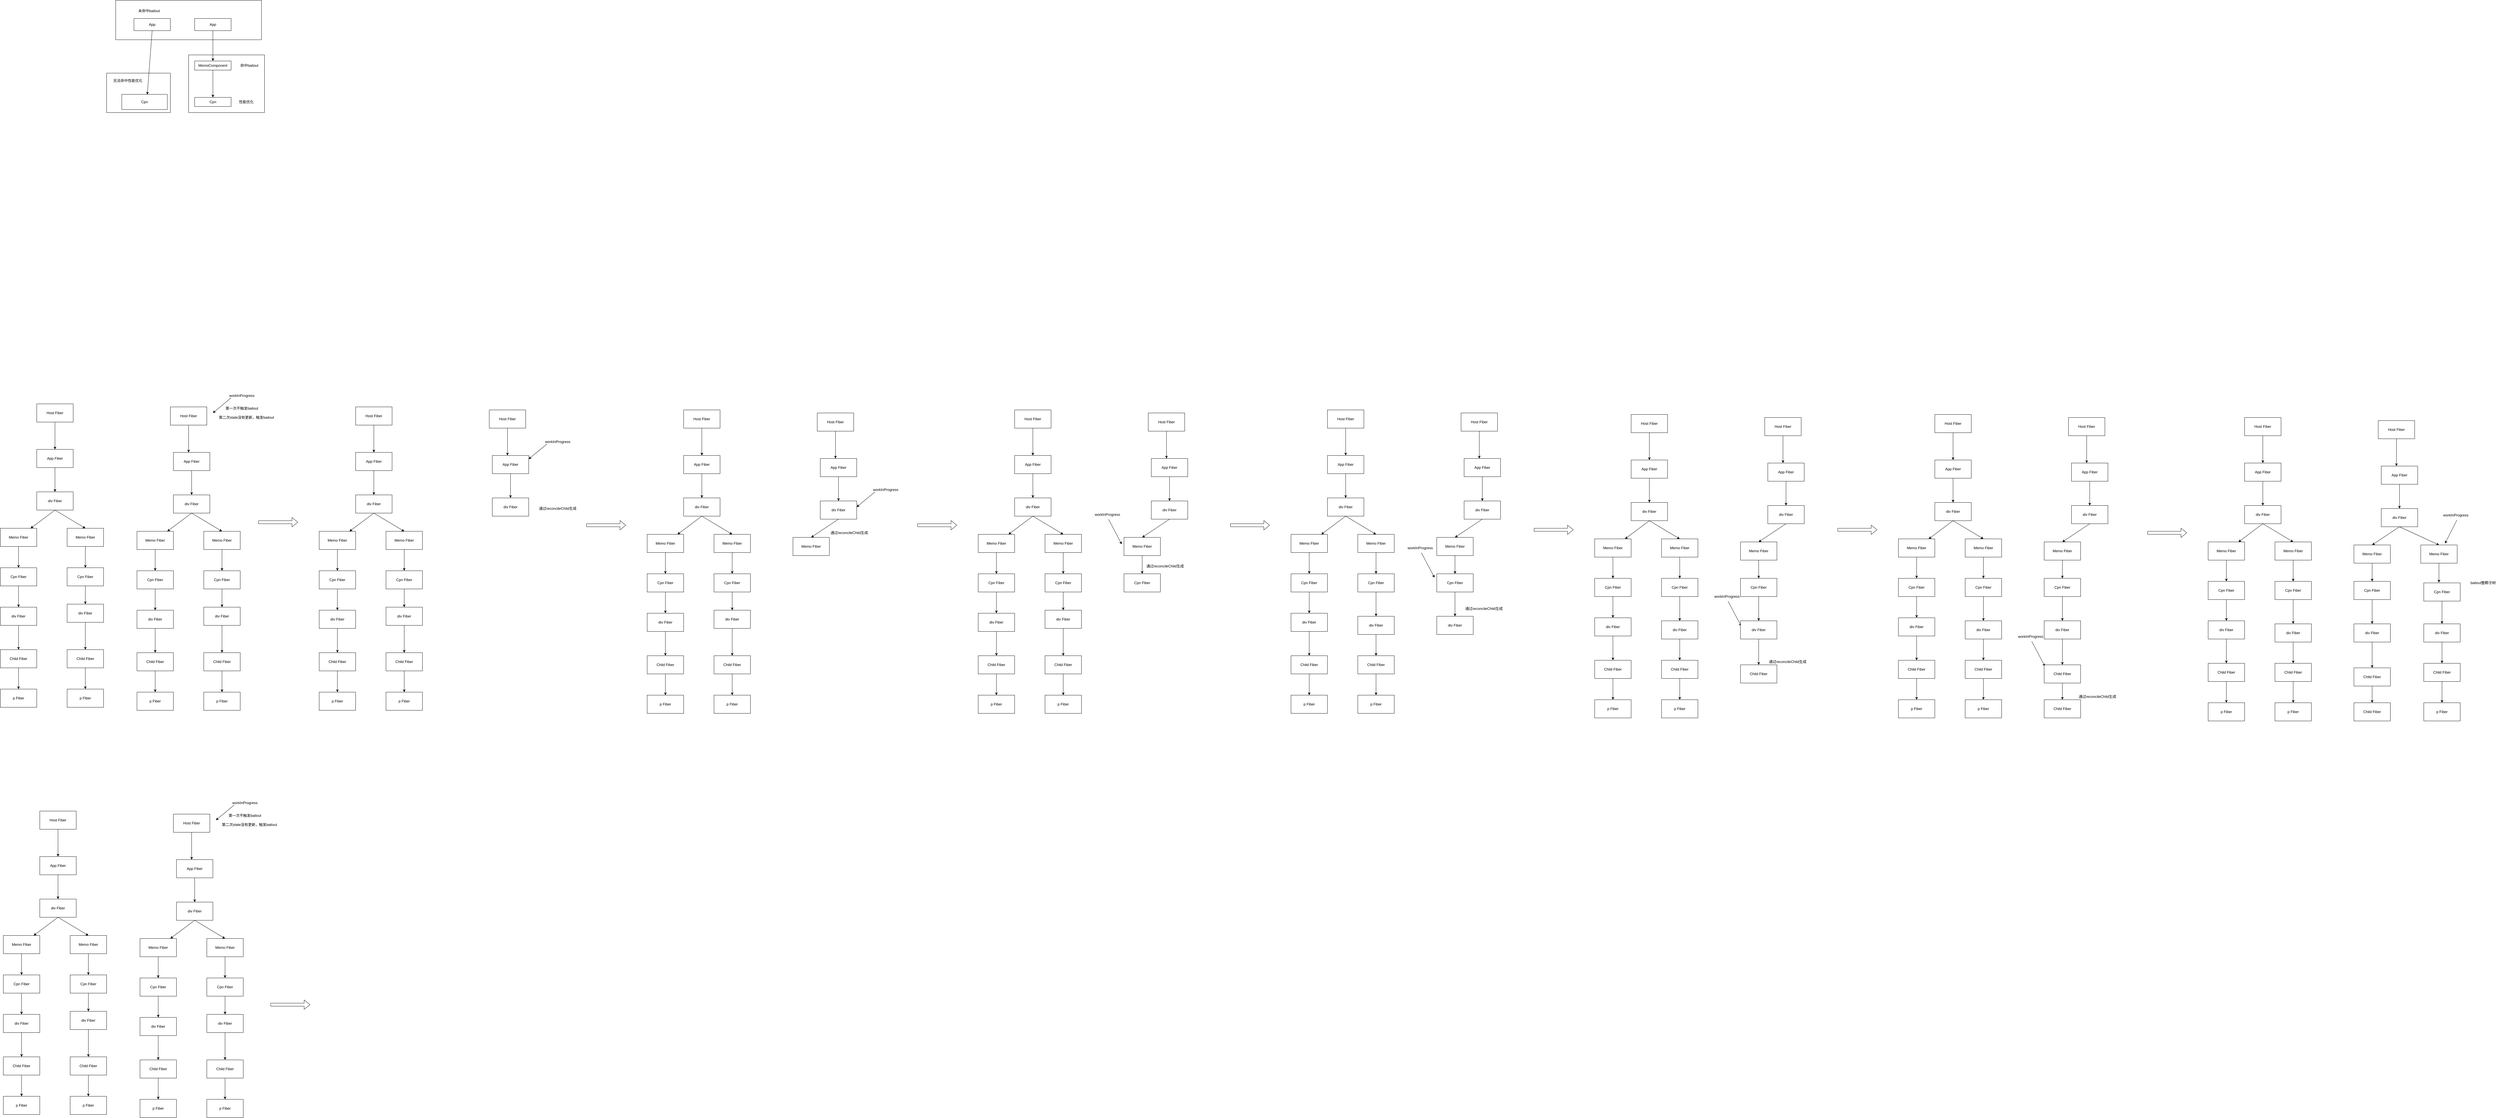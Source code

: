 <mxfile>
    <diagram id="LSfR-rIS7g_LvwPd4zSf" name="Page-1">
        <mxGraphModel dx="2263" dy="1528" grid="1" gridSize="10" guides="1" tooltips="1" connect="1" arrows="1" fold="1" page="1" pageScale="1" pageWidth="10000" pageHeight="10000" math="0" shadow="0">
            <root>
                <mxCell id="0"/>
                <mxCell id="1" parent="0"/>
                <mxCell id="2" value="" style="whiteSpace=wrap;html=1;" parent="1" vertex="1">
                    <mxGeometry x="420" y="110" width="480" height="130" as="geometry"/>
                </mxCell>
                <mxCell id="3" value="App" style="rounded=0;whiteSpace=wrap;html=1;" parent="1" vertex="1">
                    <mxGeometry x="480" y="170" width="120" height="40" as="geometry"/>
                </mxCell>
                <mxCell id="4" value="未命中bailout" style="text;html=1;align=center;verticalAlign=middle;whiteSpace=wrap;rounded=0;" parent="1" vertex="1">
                    <mxGeometry x="390" y="360" width="160" height="30" as="geometry"/>
                </mxCell>
                <mxCell id="5" value="" style="whiteSpace=wrap;html=1;" parent="1" vertex="1">
                    <mxGeometry x="390" y="350" width="210" height="130" as="geometry"/>
                </mxCell>
                <mxCell id="6" value="Cpn" style="whiteSpace=wrap;html=1;" parent="1" vertex="1">
                    <mxGeometry x="440" y="420" width="150" height="50" as="geometry"/>
                </mxCell>
                <mxCell id="7" style="edgeStyle=none;html=1;exitX=0.5;exitY=1;exitDx=0;exitDy=0;entryX=0.56;entryY=0.013;entryDx=0;entryDy=0;entryPerimeter=0;" parent="1" source="3" target="6" edge="1">
                    <mxGeometry relative="1" as="geometry"/>
                </mxCell>
                <mxCell id="8" value="未命中bailout" style="text;html=1;align=center;verticalAlign=middle;whiteSpace=wrap;rounded=0;" parent="1" vertex="1">
                    <mxGeometry x="450" y="130" width="160" height="30" as="geometry"/>
                </mxCell>
                <mxCell id="9" value="无法命中性能优化" style="text;html=1;align=center;verticalAlign=middle;whiteSpace=wrap;rounded=0;" parent="1" vertex="1">
                    <mxGeometry x="380" y="360" width="160" height="30" as="geometry"/>
                </mxCell>
                <mxCell id="10" value="" style="whiteSpace=wrap;html=1;" parent="1" vertex="1">
                    <mxGeometry x="660" y="290" width="250" height="190" as="geometry"/>
                </mxCell>
                <mxCell id="16" style="edgeStyle=none;html=1;exitX=0.5;exitY=1;exitDx=0;exitDy=0;entryX=0.5;entryY=0;entryDx=0;entryDy=0;" parent="1" source="11" target="15" edge="1">
                    <mxGeometry relative="1" as="geometry"/>
                </mxCell>
                <mxCell id="11" value="MemoComponent" style="rounded=0;whiteSpace=wrap;html=1;" parent="1" vertex="1">
                    <mxGeometry x="680" y="310" width="120" height="30" as="geometry"/>
                </mxCell>
                <mxCell id="12" value="命中bailout" style="text;html=1;align=center;verticalAlign=middle;whiteSpace=wrap;rounded=0;" parent="1" vertex="1">
                    <mxGeometry x="820" y="310" width="80" height="30" as="geometry"/>
                </mxCell>
                <mxCell id="14" style="edgeStyle=none;html=1;exitX=0.5;exitY=1;exitDx=0;exitDy=0;entryX=0.5;entryY=0;entryDx=0;entryDy=0;" parent="1" source="13" target="11" edge="1">
                    <mxGeometry relative="1" as="geometry"/>
                </mxCell>
                <mxCell id="13" value="App" style="rounded=0;whiteSpace=wrap;html=1;" parent="1" vertex="1">
                    <mxGeometry x="680" y="170" width="120" height="40" as="geometry"/>
                </mxCell>
                <mxCell id="15" value="Cpn" style="rounded=0;whiteSpace=wrap;html=1;" parent="1" vertex="1">
                    <mxGeometry x="680" y="430" width="120" height="30" as="geometry"/>
                </mxCell>
                <mxCell id="17" value="性能优化" style="text;html=1;align=center;verticalAlign=middle;whiteSpace=wrap;rounded=0;" parent="1" vertex="1">
                    <mxGeometry x="810" y="430" width="80" height="30" as="geometry"/>
                </mxCell>
                <mxCell id="18" style="edgeStyle=none;html=1;exitX=0.5;exitY=1;exitDx=0;exitDy=0;entryX=0.5;entryY=0;entryDx=0;entryDy=0;" parent="1" source="19" target="21" edge="1">
                    <mxGeometry relative="1" as="geometry"/>
                </mxCell>
                <mxCell id="19" value="Host Fiber" style="rounded=0;whiteSpace=wrap;html=1;" parent="1" vertex="1">
                    <mxGeometry x="160" y="1440" width="120" height="60" as="geometry"/>
                </mxCell>
                <mxCell id="20" style="edgeStyle=none;html=1;exitX=0.5;exitY=1;exitDx=0;exitDy=0;entryX=0.5;entryY=0;entryDx=0;entryDy=0;" parent="1" source="21" target="23" edge="1">
                    <mxGeometry relative="1" as="geometry"/>
                </mxCell>
                <mxCell id="21" value="App Fiber" style="rounded=0;whiteSpace=wrap;html=1;" parent="1" vertex="1">
                    <mxGeometry x="160" y="1590" width="120" height="60" as="geometry"/>
                </mxCell>
                <mxCell id="22" style="edgeStyle=none;html=1;exitX=0.5;exitY=1;exitDx=0;exitDy=0;" parent="1" source="23" target="24" edge="1">
                    <mxGeometry relative="1" as="geometry"/>
                </mxCell>
                <mxCell id="73" style="edgeStyle=none;html=1;exitX=0.5;exitY=1;exitDx=0;exitDy=0;entryX=0.5;entryY=0;entryDx=0;entryDy=0;" edge="1" parent="1" source="23" target="72">
                    <mxGeometry relative="1" as="geometry"/>
                </mxCell>
                <mxCell id="23" value="div Fiber" style="rounded=0;whiteSpace=wrap;html=1;" parent="1" vertex="1">
                    <mxGeometry x="160" y="1730" width="120" height="60" as="geometry"/>
                </mxCell>
                <mxCell id="75" style="edgeStyle=none;html=1;exitX=0.5;exitY=1;exitDx=0;exitDy=0;entryX=0.5;entryY=0;entryDx=0;entryDy=0;" edge="1" parent="1" source="24" target="74">
                    <mxGeometry relative="1" as="geometry"/>
                </mxCell>
                <mxCell id="24" value="&lt;span style=&quot;color: rgb(0, 0, 0);&quot;&gt;Memo Fiber&lt;/span&gt;" style="rounded=0;whiteSpace=wrap;html=1;" parent="1" vertex="1">
                    <mxGeometry x="40" y="1850" width="120" height="60" as="geometry"/>
                </mxCell>
                <mxCell id="25" style="edgeStyle=none;html=1;exitX=0.5;exitY=1;exitDx=0;exitDy=0;entryX=0.5;entryY=0;entryDx=0;entryDy=0;" parent="1" target="27" edge="1" source="72">
                    <mxGeometry relative="1" as="geometry">
                        <mxPoint x="220" y="1910" as="sourcePoint"/>
                    </mxGeometry>
                </mxCell>
                <mxCell id="26" style="edgeStyle=none;html=1;exitX=0.5;exitY=1;exitDx=0;exitDy=0;" parent="1" source="27" target="28" edge="1">
                    <mxGeometry relative="1" as="geometry"/>
                </mxCell>
                <mxCell id="27" value="Cpn Fiber" style="rounded=0;whiteSpace=wrap;html=1;" parent="1" vertex="1">
                    <mxGeometry x="260" y="1980" width="120" height="60" as="geometry"/>
                </mxCell>
                <mxCell id="82" style="edgeStyle=none;html=1;exitX=0.5;exitY=1;exitDx=0;exitDy=0;" edge="1" parent="1" source="28" target="81">
                    <mxGeometry relative="1" as="geometry"/>
                </mxCell>
                <mxCell id="28" value="div Fiber" style="rounded=0;whiteSpace=wrap;html=1;" parent="1" vertex="1">
                    <mxGeometry x="260" y="2100" width="120" height="60" as="geometry"/>
                </mxCell>
                <mxCell id="70" value="" style="shape=flexArrow;endArrow=classic;html=1;" parent="1" edge="1">
                    <mxGeometry width="50" height="50" relative="1" as="geometry">
                        <mxPoint x="890" y="1830" as="sourcePoint"/>
                        <mxPoint x="1020" y="1830" as="targetPoint"/>
                    </mxGeometry>
                </mxCell>
                <mxCell id="72" value="&lt;span style=&quot;color: rgb(0, 0, 0);&quot;&gt;Memo&amp;nbsp;&lt;/span&gt;&lt;span style=&quot;color: rgb(0, 0, 0);&quot;&gt;Fiber&lt;/span&gt;" style="rounded=0;whiteSpace=wrap;html=1;" vertex="1" parent="1">
                    <mxGeometry x="260" y="1850" width="120" height="60" as="geometry"/>
                </mxCell>
                <mxCell id="78" style="edgeStyle=none;html=1;exitX=0.5;exitY=1;exitDx=0;exitDy=0;" edge="1" parent="1" source="74" target="76">
                    <mxGeometry relative="1" as="geometry"/>
                </mxCell>
                <mxCell id="74" value="Cpn Fiber" style="rounded=0;whiteSpace=wrap;html=1;" vertex="1" parent="1">
                    <mxGeometry x="40" y="1980" width="120" height="60" as="geometry"/>
                </mxCell>
                <mxCell id="80" style="edgeStyle=none;html=1;exitX=0.5;exitY=1;exitDx=0;exitDy=0;entryX=0.5;entryY=0;entryDx=0;entryDy=0;" edge="1" parent="1" source="76" target="79">
                    <mxGeometry relative="1" as="geometry"/>
                </mxCell>
                <mxCell id="76" value="div Fiber" style="rounded=0;whiteSpace=wrap;html=1;" vertex="1" parent="1">
                    <mxGeometry x="40" y="2110" width="120" height="60" as="geometry"/>
                </mxCell>
                <mxCell id="85" style="edgeStyle=none;html=1;exitX=0.5;exitY=1;exitDx=0;exitDy=0;entryX=0.5;entryY=0;entryDx=0;entryDy=0;" edge="1" parent="1" source="79" target="83">
                    <mxGeometry relative="1" as="geometry"/>
                </mxCell>
                <mxCell id="79" value="Child Fiber" style="rounded=0;whiteSpace=wrap;html=1;" vertex="1" parent="1">
                    <mxGeometry x="40" y="2250" width="120" height="60" as="geometry"/>
                </mxCell>
                <mxCell id="88" style="edgeStyle=none;html=1;exitX=0.5;exitY=1;exitDx=0;exitDy=0;entryX=0.5;entryY=0;entryDx=0;entryDy=0;" edge="1" parent="1" source="81" target="86">
                    <mxGeometry relative="1" as="geometry"/>
                </mxCell>
                <mxCell id="81" value="Child Fiber" style="rounded=0;whiteSpace=wrap;html=1;" vertex="1" parent="1">
                    <mxGeometry x="260" y="2250" width="120" height="60" as="geometry"/>
                </mxCell>
                <mxCell id="83" value="p Fiber" style="rounded=0;whiteSpace=wrap;html=1;" vertex="1" parent="1">
                    <mxGeometry x="40" y="2380" width="120" height="60" as="geometry"/>
                </mxCell>
                <mxCell id="86" value="p Fiber" style="rounded=0;whiteSpace=wrap;html=1;" vertex="1" parent="1">
                    <mxGeometry x="260" y="2380" width="120" height="60" as="geometry"/>
                </mxCell>
                <mxCell id="140" style="edgeStyle=none;html=1;exitX=0.5;exitY=1;exitDx=0;exitDy=0;entryX=0.5;entryY=0;entryDx=0;entryDy=0;" edge="1" parent="1" source="141">
                    <mxGeometry relative="1" as="geometry">
                        <mxPoint x="660" y="1600" as="targetPoint"/>
                    </mxGeometry>
                </mxCell>
                <mxCell id="141" value="Host Fiber" style="rounded=0;whiteSpace=wrap;html=1;" vertex="1" parent="1">
                    <mxGeometry x="600" y="1450" width="120" height="60" as="geometry"/>
                </mxCell>
                <mxCell id="165" value="" style="endArrow=classic;html=1;" edge="1" parent="1">
                    <mxGeometry width="50" height="50" relative="1" as="geometry">
                        <mxPoint x="800" y="1420" as="sourcePoint"/>
                        <mxPoint x="740" y="1470" as="targetPoint"/>
                    </mxGeometry>
                </mxCell>
                <mxCell id="166" value="workInProgress" style="text;html=1;align=center;verticalAlign=middle;resizable=0;points=[];autosize=1;strokeColor=none;fillColor=none;" vertex="1" parent="1">
                    <mxGeometry x="780" y="1398" width="110" height="30" as="geometry"/>
                </mxCell>
                <mxCell id="167" value="第二次state没有更新，触发bailout" style="text;html=1;align=center;verticalAlign=middle;resizable=0;points=[];autosize=1;strokeColor=none;fillColor=none;" vertex="1" parent="1">
                    <mxGeometry x="750" y="1470" width="200" height="30" as="geometry"/>
                </mxCell>
                <mxCell id="168" value="第一次不触发bailout" style="text;html=1;align=center;verticalAlign=middle;resizable=0;points=[];autosize=1;strokeColor=none;fillColor=none;" vertex="1" parent="1">
                    <mxGeometry x="770" y="1440" width="130" height="30" as="geometry"/>
                </mxCell>
                <mxCell id="169" style="edgeStyle=none;html=1;exitX=0.5;exitY=1;exitDx=0;exitDy=0;entryX=0.5;entryY=0;entryDx=0;entryDy=0;" edge="1" parent="1" source="170" target="173">
                    <mxGeometry relative="1" as="geometry"/>
                </mxCell>
                <mxCell id="170" value="App Fiber" style="rounded=0;whiteSpace=wrap;html=1;" vertex="1" parent="1">
                    <mxGeometry x="610" y="1600" width="120" height="60" as="geometry"/>
                </mxCell>
                <mxCell id="171" style="edgeStyle=none;html=1;exitX=0.5;exitY=1;exitDx=0;exitDy=0;" edge="1" parent="1" source="173" target="175">
                    <mxGeometry relative="1" as="geometry"/>
                </mxCell>
                <mxCell id="172" style="edgeStyle=none;html=1;exitX=0.5;exitY=1;exitDx=0;exitDy=0;entryX=0.5;entryY=0;entryDx=0;entryDy=0;" edge="1" parent="1" source="173" target="181">
                    <mxGeometry relative="1" as="geometry"/>
                </mxCell>
                <mxCell id="173" value="div Fiber" style="rounded=0;whiteSpace=wrap;html=1;" vertex="1" parent="1">
                    <mxGeometry x="610" y="1740" width="120" height="60" as="geometry"/>
                </mxCell>
                <mxCell id="174" style="edgeStyle=none;html=1;exitX=0.5;exitY=1;exitDx=0;exitDy=0;entryX=0.5;entryY=0;entryDx=0;entryDy=0;" edge="1" parent="1" source="175" target="183">
                    <mxGeometry relative="1" as="geometry"/>
                </mxCell>
                <mxCell id="175" value="&lt;span style=&quot;color: rgb(0, 0, 0);&quot;&gt;Memo Fiber&lt;/span&gt;" style="rounded=0;whiteSpace=wrap;html=1;" vertex="1" parent="1">
                    <mxGeometry x="490" y="1860" width="120" height="60" as="geometry"/>
                </mxCell>
                <mxCell id="176" style="edgeStyle=none;html=1;exitX=0.5;exitY=1;exitDx=0;exitDy=0;entryX=0.5;entryY=0;entryDx=0;entryDy=0;" edge="1" parent="1" source="181" target="178">
                    <mxGeometry relative="1" as="geometry">
                        <mxPoint x="670" y="1920" as="sourcePoint"/>
                    </mxGeometry>
                </mxCell>
                <mxCell id="177" style="edgeStyle=none;html=1;exitX=0.5;exitY=1;exitDx=0;exitDy=0;" edge="1" parent="1" source="178" target="180">
                    <mxGeometry relative="1" as="geometry"/>
                </mxCell>
                <mxCell id="178" value="Cpn Fiber" style="rounded=0;whiteSpace=wrap;html=1;" vertex="1" parent="1">
                    <mxGeometry x="710" y="1990" width="120" height="60" as="geometry"/>
                </mxCell>
                <mxCell id="179" style="edgeStyle=none;html=1;exitX=0.5;exitY=1;exitDx=0;exitDy=0;" edge="1" parent="1" source="180" target="189">
                    <mxGeometry relative="1" as="geometry"/>
                </mxCell>
                <mxCell id="180" value="div Fiber" style="rounded=0;whiteSpace=wrap;html=1;" vertex="1" parent="1">
                    <mxGeometry x="710" y="2110" width="120" height="60" as="geometry"/>
                </mxCell>
                <mxCell id="181" value="&lt;span style=&quot;color: rgb(0, 0, 0);&quot;&gt;Memo&amp;nbsp;&lt;/span&gt;&lt;span style=&quot;color: rgb(0, 0, 0);&quot;&gt;Fiber&lt;/span&gt;" style="rounded=0;whiteSpace=wrap;html=1;" vertex="1" parent="1">
                    <mxGeometry x="710" y="1860" width="120" height="60" as="geometry"/>
                </mxCell>
                <mxCell id="182" style="edgeStyle=none;html=1;exitX=0.5;exitY=1;exitDx=0;exitDy=0;" edge="1" parent="1" source="183" target="185">
                    <mxGeometry relative="1" as="geometry"/>
                </mxCell>
                <mxCell id="183" value="Cpn Fiber" style="rounded=0;whiteSpace=wrap;html=1;" vertex="1" parent="1">
                    <mxGeometry x="490" y="1990" width="120" height="60" as="geometry"/>
                </mxCell>
                <mxCell id="184" style="edgeStyle=none;html=1;exitX=0.5;exitY=1;exitDx=0;exitDy=0;entryX=0.5;entryY=0;entryDx=0;entryDy=0;" edge="1" parent="1" source="185" target="187">
                    <mxGeometry relative="1" as="geometry"/>
                </mxCell>
                <mxCell id="185" value="div Fiber" style="rounded=0;whiteSpace=wrap;html=1;" vertex="1" parent="1">
                    <mxGeometry x="490" y="2120" width="120" height="60" as="geometry"/>
                </mxCell>
                <mxCell id="186" style="edgeStyle=none;html=1;exitX=0.5;exitY=1;exitDx=0;exitDy=0;entryX=0.5;entryY=0;entryDx=0;entryDy=0;" edge="1" parent="1" source="187" target="190">
                    <mxGeometry relative="1" as="geometry"/>
                </mxCell>
                <mxCell id="187" value="Child Fiber" style="rounded=0;whiteSpace=wrap;html=1;" vertex="1" parent="1">
                    <mxGeometry x="490" y="2260" width="120" height="60" as="geometry"/>
                </mxCell>
                <mxCell id="188" style="edgeStyle=none;html=1;exitX=0.5;exitY=1;exitDx=0;exitDy=0;entryX=0.5;entryY=0;entryDx=0;entryDy=0;" edge="1" parent="1" source="189" target="191">
                    <mxGeometry relative="1" as="geometry"/>
                </mxCell>
                <mxCell id="189" value="Child Fiber" style="rounded=0;whiteSpace=wrap;html=1;" vertex="1" parent="1">
                    <mxGeometry x="710" y="2260" width="120" height="60" as="geometry"/>
                </mxCell>
                <mxCell id="190" value="p Fiber" style="rounded=0;whiteSpace=wrap;html=1;" vertex="1" parent="1">
                    <mxGeometry x="490" y="2390" width="120" height="60" as="geometry"/>
                </mxCell>
                <mxCell id="191" value="p Fiber" style="rounded=0;whiteSpace=wrap;html=1;" vertex="1" parent="1">
                    <mxGeometry x="710" y="2390" width="120" height="60" as="geometry"/>
                </mxCell>
                <mxCell id="244" style="edgeStyle=none;html=1;exitX=0.5;exitY=1;exitDx=0;exitDy=0;entryX=0.5;entryY=0;entryDx=0;entryDy=0;" edge="1" parent="1" source="245" target="247">
                    <mxGeometry relative="1" as="geometry"/>
                </mxCell>
                <mxCell id="245" value="Host Fiber" style="rounded=0;whiteSpace=wrap;html=1;" vertex="1" parent="1">
                    <mxGeometry x="1210" y="1450" width="120" height="60" as="geometry"/>
                </mxCell>
                <mxCell id="246" style="edgeStyle=none;html=1;exitX=0.5;exitY=1;exitDx=0;exitDy=0;entryX=0.5;entryY=0;entryDx=0;entryDy=0;" edge="1" parent="1" source="247" target="250">
                    <mxGeometry relative="1" as="geometry"/>
                </mxCell>
                <mxCell id="247" value="App Fiber" style="rounded=0;whiteSpace=wrap;html=1;" vertex="1" parent="1">
                    <mxGeometry x="1210" y="1600" width="120" height="60" as="geometry"/>
                </mxCell>
                <mxCell id="248" style="edgeStyle=none;html=1;exitX=0.5;exitY=1;exitDx=0;exitDy=0;" edge="1" parent="1" source="250" target="252">
                    <mxGeometry relative="1" as="geometry"/>
                </mxCell>
                <mxCell id="249" style="edgeStyle=none;html=1;exitX=0.5;exitY=1;exitDx=0;exitDy=0;entryX=0.5;entryY=0;entryDx=0;entryDy=0;" edge="1" parent="1" source="250" target="258">
                    <mxGeometry relative="1" as="geometry"/>
                </mxCell>
                <mxCell id="250" value="div Fiber" style="rounded=0;whiteSpace=wrap;html=1;" vertex="1" parent="1">
                    <mxGeometry x="1210" y="1740" width="120" height="60" as="geometry"/>
                </mxCell>
                <mxCell id="251" style="edgeStyle=none;html=1;exitX=0.5;exitY=1;exitDx=0;exitDy=0;entryX=0.5;entryY=0;entryDx=0;entryDy=0;" edge="1" parent="1" source="252" target="260">
                    <mxGeometry relative="1" as="geometry"/>
                </mxCell>
                <mxCell id="252" value="&lt;span style=&quot;color: rgb(0, 0, 0);&quot;&gt;Memo Fiber&lt;/span&gt;" style="rounded=0;whiteSpace=wrap;html=1;" vertex="1" parent="1">
                    <mxGeometry x="1090" y="1860" width="120" height="60" as="geometry"/>
                </mxCell>
                <mxCell id="253" style="edgeStyle=none;html=1;exitX=0.5;exitY=1;exitDx=0;exitDy=0;entryX=0.5;entryY=0;entryDx=0;entryDy=0;" edge="1" parent="1" source="258" target="255">
                    <mxGeometry relative="1" as="geometry">
                        <mxPoint x="1270" y="1920" as="sourcePoint"/>
                    </mxGeometry>
                </mxCell>
                <mxCell id="254" style="edgeStyle=none;html=1;exitX=0.5;exitY=1;exitDx=0;exitDy=0;" edge="1" parent="1" source="255" target="257">
                    <mxGeometry relative="1" as="geometry"/>
                </mxCell>
                <mxCell id="255" value="Cpn Fiber" style="rounded=0;whiteSpace=wrap;html=1;" vertex="1" parent="1">
                    <mxGeometry x="1310" y="1990" width="120" height="60" as="geometry"/>
                </mxCell>
                <mxCell id="256" style="edgeStyle=none;html=1;exitX=0.5;exitY=1;exitDx=0;exitDy=0;" edge="1" parent="1" source="257" target="266">
                    <mxGeometry relative="1" as="geometry"/>
                </mxCell>
                <mxCell id="257" value="div Fiber" style="rounded=0;whiteSpace=wrap;html=1;" vertex="1" parent="1">
                    <mxGeometry x="1310" y="2110" width="120" height="60" as="geometry"/>
                </mxCell>
                <mxCell id="258" value="&lt;span style=&quot;color: rgb(0, 0, 0);&quot;&gt;Memo&amp;nbsp;&lt;/span&gt;&lt;span style=&quot;color: rgb(0, 0, 0);&quot;&gt;Fiber&lt;/span&gt;" style="rounded=0;whiteSpace=wrap;html=1;" vertex="1" parent="1">
                    <mxGeometry x="1310" y="1860" width="120" height="60" as="geometry"/>
                </mxCell>
                <mxCell id="259" style="edgeStyle=none;html=1;exitX=0.5;exitY=1;exitDx=0;exitDy=0;" edge="1" parent="1" source="260" target="262">
                    <mxGeometry relative="1" as="geometry"/>
                </mxCell>
                <mxCell id="260" value="Cpn Fiber" style="rounded=0;whiteSpace=wrap;html=1;" vertex="1" parent="1">
                    <mxGeometry x="1090" y="1990" width="120" height="60" as="geometry"/>
                </mxCell>
                <mxCell id="261" style="edgeStyle=none;html=1;exitX=0.5;exitY=1;exitDx=0;exitDy=0;entryX=0.5;entryY=0;entryDx=0;entryDy=0;" edge="1" parent="1" source="262" target="264">
                    <mxGeometry relative="1" as="geometry"/>
                </mxCell>
                <mxCell id="262" value="div Fiber" style="rounded=0;whiteSpace=wrap;html=1;" vertex="1" parent="1">
                    <mxGeometry x="1090" y="2120" width="120" height="60" as="geometry"/>
                </mxCell>
                <mxCell id="263" style="edgeStyle=none;html=1;exitX=0.5;exitY=1;exitDx=0;exitDy=0;entryX=0.5;entryY=0;entryDx=0;entryDy=0;" edge="1" parent="1" source="264" target="267">
                    <mxGeometry relative="1" as="geometry"/>
                </mxCell>
                <mxCell id="264" value="Child Fiber" style="rounded=0;whiteSpace=wrap;html=1;" vertex="1" parent="1">
                    <mxGeometry x="1090" y="2260" width="120" height="60" as="geometry"/>
                </mxCell>
                <mxCell id="265" style="edgeStyle=none;html=1;exitX=0.5;exitY=1;exitDx=0;exitDy=0;entryX=0.5;entryY=0;entryDx=0;entryDy=0;" edge="1" parent="1" source="266" target="268">
                    <mxGeometry relative="1" as="geometry"/>
                </mxCell>
                <mxCell id="266" value="Child Fiber" style="rounded=0;whiteSpace=wrap;html=1;" vertex="1" parent="1">
                    <mxGeometry x="1310" y="2260" width="120" height="60" as="geometry"/>
                </mxCell>
                <mxCell id="267" value="p Fiber" style="rounded=0;whiteSpace=wrap;html=1;" vertex="1" parent="1">
                    <mxGeometry x="1090" y="2390" width="120" height="60" as="geometry"/>
                </mxCell>
                <mxCell id="268" value="p Fiber" style="rounded=0;whiteSpace=wrap;html=1;" vertex="1" parent="1">
                    <mxGeometry x="1310" y="2390" width="120" height="60" as="geometry"/>
                </mxCell>
                <mxCell id="269" style="edgeStyle=none;html=1;exitX=0.5;exitY=1;exitDx=0;exitDy=0;entryX=0.5;entryY=0;entryDx=0;entryDy=0;" edge="1" parent="1" source="270">
                    <mxGeometry relative="1" as="geometry">
                        <mxPoint x="1710" y="1610" as="targetPoint"/>
                    </mxGeometry>
                </mxCell>
                <mxCell id="270" value="Host Fiber" style="rounded=0;whiteSpace=wrap;html=1;" vertex="1" parent="1">
                    <mxGeometry x="1650" y="1460" width="120" height="60" as="geometry"/>
                </mxCell>
                <mxCell id="271" value="" style="endArrow=classic;html=1;" edge="1" parent="1">
                    <mxGeometry width="50" height="50" relative="1" as="geometry">
                        <mxPoint x="1840" y="1572" as="sourcePoint"/>
                        <mxPoint x="1780" y="1622" as="targetPoint"/>
                    </mxGeometry>
                </mxCell>
                <mxCell id="272" value="workInProgress" style="text;html=1;align=center;verticalAlign=middle;resizable=0;points=[];autosize=1;strokeColor=none;fillColor=none;" vertex="1" parent="1">
                    <mxGeometry x="1820" y="1550" width="110" height="30" as="geometry"/>
                </mxCell>
                <mxCell id="274" style="edgeStyle=none;html=1;exitX=0.5;exitY=1;exitDx=0;exitDy=0;entryX=0.5;entryY=0;entryDx=0;entryDy=0;" edge="1" parent="1" source="275" target="278">
                    <mxGeometry relative="1" as="geometry"/>
                </mxCell>
                <mxCell id="275" value="App Fiber" style="rounded=0;whiteSpace=wrap;html=1;" vertex="1" parent="1">
                    <mxGeometry x="1660" y="1610" width="120" height="60" as="geometry"/>
                </mxCell>
                <mxCell id="278" value="div Fiber" style="rounded=0;whiteSpace=wrap;html=1;" vertex="1" parent="1">
                    <mxGeometry x="1660" y="1750" width="120" height="60" as="geometry"/>
                </mxCell>
                <mxCell id="297" value="通过reconcileChild生成" style="text;html=1;align=center;verticalAlign=middle;resizable=0;points=[];autosize=1;strokeColor=none;fillColor=none;" vertex="1" parent="1">
                    <mxGeometry x="1800" y="1770" width="150" height="30" as="geometry"/>
                </mxCell>
                <mxCell id="298" value="" style="shape=flexArrow;endArrow=classic;html=1;" edge="1" parent="1">
                    <mxGeometry width="50" height="50" relative="1" as="geometry">
                        <mxPoint x="1970" y="1840" as="sourcePoint"/>
                        <mxPoint x="2100" y="1840" as="targetPoint"/>
                    </mxGeometry>
                </mxCell>
                <mxCell id="299" style="edgeStyle=none;html=1;exitX=0.5;exitY=1;exitDx=0;exitDy=0;entryX=0.5;entryY=0;entryDx=0;entryDy=0;" edge="1" parent="1" source="300" target="302">
                    <mxGeometry relative="1" as="geometry"/>
                </mxCell>
                <mxCell id="300" value="Host Fiber" style="rounded=0;whiteSpace=wrap;html=1;" vertex="1" parent="1">
                    <mxGeometry x="2290" y="1460" width="120" height="60" as="geometry"/>
                </mxCell>
                <mxCell id="301" style="edgeStyle=none;html=1;exitX=0.5;exitY=1;exitDx=0;exitDy=0;entryX=0.5;entryY=0;entryDx=0;entryDy=0;" edge="1" parent="1" source="302" target="305">
                    <mxGeometry relative="1" as="geometry"/>
                </mxCell>
                <mxCell id="302" value="App Fiber" style="rounded=0;whiteSpace=wrap;html=1;" vertex="1" parent="1">
                    <mxGeometry x="2290" y="1610" width="120" height="60" as="geometry"/>
                </mxCell>
                <mxCell id="303" style="edgeStyle=none;html=1;exitX=0.5;exitY=1;exitDx=0;exitDy=0;" edge="1" parent="1" source="305" target="307">
                    <mxGeometry relative="1" as="geometry"/>
                </mxCell>
                <mxCell id="304" style="edgeStyle=none;html=1;exitX=0.5;exitY=1;exitDx=0;exitDy=0;entryX=0.5;entryY=0;entryDx=0;entryDy=0;" edge="1" parent="1" source="305" target="313">
                    <mxGeometry relative="1" as="geometry"/>
                </mxCell>
                <mxCell id="305" value="div Fiber" style="rounded=0;whiteSpace=wrap;html=1;" vertex="1" parent="1">
                    <mxGeometry x="2290" y="1750" width="120" height="60" as="geometry"/>
                </mxCell>
                <mxCell id="306" style="edgeStyle=none;html=1;exitX=0.5;exitY=1;exitDx=0;exitDy=0;entryX=0.5;entryY=0;entryDx=0;entryDy=0;" edge="1" parent="1" source="307" target="315">
                    <mxGeometry relative="1" as="geometry"/>
                </mxCell>
                <mxCell id="307" value="&lt;span style=&quot;color: rgb(0, 0, 0);&quot;&gt;Memo Fiber&lt;/span&gt;" style="rounded=0;whiteSpace=wrap;html=1;" vertex="1" parent="1">
                    <mxGeometry x="2170" y="1870" width="120" height="60" as="geometry"/>
                </mxCell>
                <mxCell id="308" style="edgeStyle=none;html=1;exitX=0.5;exitY=1;exitDx=0;exitDy=0;entryX=0.5;entryY=0;entryDx=0;entryDy=0;" edge="1" parent="1" source="313" target="310">
                    <mxGeometry relative="1" as="geometry">
                        <mxPoint x="2350" y="1930" as="sourcePoint"/>
                    </mxGeometry>
                </mxCell>
                <mxCell id="309" style="edgeStyle=none;html=1;exitX=0.5;exitY=1;exitDx=0;exitDy=0;" edge="1" parent="1" source="310" target="312">
                    <mxGeometry relative="1" as="geometry"/>
                </mxCell>
                <mxCell id="310" value="Cpn Fiber" style="rounded=0;whiteSpace=wrap;html=1;" vertex="1" parent="1">
                    <mxGeometry x="2390" y="2000" width="120" height="60" as="geometry"/>
                </mxCell>
                <mxCell id="311" style="edgeStyle=none;html=1;exitX=0.5;exitY=1;exitDx=0;exitDy=0;" edge="1" parent="1" source="312" target="321">
                    <mxGeometry relative="1" as="geometry"/>
                </mxCell>
                <mxCell id="312" value="div Fiber" style="rounded=0;whiteSpace=wrap;html=1;" vertex="1" parent="1">
                    <mxGeometry x="2390" y="2120" width="120" height="60" as="geometry"/>
                </mxCell>
                <mxCell id="313" value="&lt;span style=&quot;color: rgb(0, 0, 0);&quot;&gt;Memo&amp;nbsp;&lt;/span&gt;&lt;span style=&quot;color: rgb(0, 0, 0);&quot;&gt;Fiber&lt;/span&gt;" style="rounded=0;whiteSpace=wrap;html=1;" vertex="1" parent="1">
                    <mxGeometry x="2390" y="1870" width="120" height="60" as="geometry"/>
                </mxCell>
                <mxCell id="314" style="edgeStyle=none;html=1;exitX=0.5;exitY=1;exitDx=0;exitDy=0;" edge="1" parent="1" source="315" target="317">
                    <mxGeometry relative="1" as="geometry"/>
                </mxCell>
                <mxCell id="315" value="Cpn Fiber" style="rounded=0;whiteSpace=wrap;html=1;" vertex="1" parent="1">
                    <mxGeometry x="2170" y="2000" width="120" height="60" as="geometry"/>
                </mxCell>
                <mxCell id="316" style="edgeStyle=none;html=1;exitX=0.5;exitY=1;exitDx=0;exitDy=0;entryX=0.5;entryY=0;entryDx=0;entryDy=0;" edge="1" parent="1" source="317" target="319">
                    <mxGeometry relative="1" as="geometry"/>
                </mxCell>
                <mxCell id="317" value="div Fiber" style="rounded=0;whiteSpace=wrap;html=1;" vertex="1" parent="1">
                    <mxGeometry x="2170" y="2130" width="120" height="60" as="geometry"/>
                </mxCell>
                <mxCell id="318" style="edgeStyle=none;html=1;exitX=0.5;exitY=1;exitDx=0;exitDy=0;entryX=0.5;entryY=0;entryDx=0;entryDy=0;" edge="1" parent="1" source="319" target="322">
                    <mxGeometry relative="1" as="geometry"/>
                </mxCell>
                <mxCell id="319" value="Child Fiber" style="rounded=0;whiteSpace=wrap;html=1;" vertex="1" parent="1">
                    <mxGeometry x="2170" y="2270" width="120" height="60" as="geometry"/>
                </mxCell>
                <mxCell id="320" style="edgeStyle=none;html=1;exitX=0.5;exitY=1;exitDx=0;exitDy=0;entryX=0.5;entryY=0;entryDx=0;entryDy=0;" edge="1" parent="1" source="321" target="323">
                    <mxGeometry relative="1" as="geometry"/>
                </mxCell>
                <mxCell id="321" value="Child Fiber" style="rounded=0;whiteSpace=wrap;html=1;" vertex="1" parent="1">
                    <mxGeometry x="2390" y="2270" width="120" height="60" as="geometry"/>
                </mxCell>
                <mxCell id="322" value="p Fiber" style="rounded=0;whiteSpace=wrap;html=1;" vertex="1" parent="1">
                    <mxGeometry x="2170" y="2400" width="120" height="60" as="geometry"/>
                </mxCell>
                <mxCell id="323" value="p Fiber" style="rounded=0;whiteSpace=wrap;html=1;" vertex="1" parent="1">
                    <mxGeometry x="2390" y="2400" width="120" height="60" as="geometry"/>
                </mxCell>
                <mxCell id="324" style="edgeStyle=none;html=1;exitX=0.5;exitY=1;exitDx=0;exitDy=0;entryX=0.5;entryY=0;entryDx=0;entryDy=0;" edge="1" parent="1" source="325">
                    <mxGeometry relative="1" as="geometry">
                        <mxPoint x="2790" y="1620" as="targetPoint"/>
                    </mxGeometry>
                </mxCell>
                <mxCell id="325" value="Host Fiber" style="rounded=0;whiteSpace=wrap;html=1;" vertex="1" parent="1">
                    <mxGeometry x="2730" y="1470" width="120" height="60" as="geometry"/>
                </mxCell>
                <mxCell id="326" value="" style="endArrow=classic;html=1;" edge="1" parent="1">
                    <mxGeometry width="50" height="50" relative="1" as="geometry">
                        <mxPoint x="2920" y="1730" as="sourcePoint"/>
                        <mxPoint x="2860" y="1780" as="targetPoint"/>
                    </mxGeometry>
                </mxCell>
                <mxCell id="327" value="workInProgress" style="text;html=1;align=center;verticalAlign=middle;resizable=0;points=[];autosize=1;strokeColor=none;fillColor=none;" vertex="1" parent="1">
                    <mxGeometry x="2900" y="1708" width="110" height="30" as="geometry"/>
                </mxCell>
                <mxCell id="328" style="edgeStyle=none;html=1;exitX=0.5;exitY=1;exitDx=0;exitDy=0;entryX=0.5;entryY=0;entryDx=0;entryDy=0;" edge="1" parent="1" source="329" target="330">
                    <mxGeometry relative="1" as="geometry"/>
                </mxCell>
                <mxCell id="329" value="App Fiber" style="rounded=0;whiteSpace=wrap;html=1;" vertex="1" parent="1">
                    <mxGeometry x="2740" y="1620" width="120" height="60" as="geometry"/>
                </mxCell>
                <mxCell id="333" style="edgeStyle=none;html=1;exitX=0.5;exitY=1;exitDx=0;exitDy=0;entryX=0.5;entryY=0;entryDx=0;entryDy=0;" edge="1" parent="1" source="330" target="332">
                    <mxGeometry relative="1" as="geometry"/>
                </mxCell>
                <mxCell id="330" value="div Fiber" style="rounded=0;whiteSpace=wrap;html=1;" vertex="1" parent="1">
                    <mxGeometry x="2740" y="1760" width="120" height="60" as="geometry"/>
                </mxCell>
                <mxCell id="332" value="&lt;span style=&quot;color: rgb(0, 0, 0);&quot;&gt;Memo Fiber&lt;/span&gt;" style="rounded=0;whiteSpace=wrap;html=1;" vertex="1" parent="1">
                    <mxGeometry x="2650" y="1880" width="120" height="60" as="geometry"/>
                </mxCell>
                <mxCell id="334" value="通过reconcileChild生成" style="text;html=1;align=center;verticalAlign=middle;resizable=0;points=[];autosize=1;strokeColor=none;fillColor=none;" vertex="1" parent="1">
                    <mxGeometry x="2760" y="1850" width="150" height="30" as="geometry"/>
                </mxCell>
                <mxCell id="335" value="" style="shape=flexArrow;endArrow=classic;html=1;" edge="1" parent="1">
                    <mxGeometry width="50" height="50" relative="1" as="geometry">
                        <mxPoint x="3060" y="1840" as="sourcePoint"/>
                        <mxPoint x="3190" y="1840" as="targetPoint"/>
                    </mxGeometry>
                </mxCell>
                <mxCell id="336" style="edgeStyle=none;html=1;exitX=0.5;exitY=1;exitDx=0;exitDy=0;entryX=0.5;entryY=0;entryDx=0;entryDy=0;" edge="1" parent="1" source="337" target="339">
                    <mxGeometry relative="1" as="geometry"/>
                </mxCell>
                <mxCell id="337" value="Host Fiber" style="rounded=0;whiteSpace=wrap;html=1;" vertex="1" parent="1">
                    <mxGeometry x="3380" y="1460" width="120" height="60" as="geometry"/>
                </mxCell>
                <mxCell id="338" style="edgeStyle=none;html=1;exitX=0.5;exitY=1;exitDx=0;exitDy=0;entryX=0.5;entryY=0;entryDx=0;entryDy=0;" edge="1" parent="1" source="339" target="342">
                    <mxGeometry relative="1" as="geometry"/>
                </mxCell>
                <mxCell id="339" value="App Fiber" style="rounded=0;whiteSpace=wrap;html=1;" vertex="1" parent="1">
                    <mxGeometry x="3380" y="1610" width="120" height="60" as="geometry"/>
                </mxCell>
                <mxCell id="340" style="edgeStyle=none;html=1;exitX=0.5;exitY=1;exitDx=0;exitDy=0;" edge="1" parent="1" source="342" target="344">
                    <mxGeometry relative="1" as="geometry"/>
                </mxCell>
                <mxCell id="341" style="edgeStyle=none;html=1;exitX=0.5;exitY=1;exitDx=0;exitDy=0;entryX=0.5;entryY=0;entryDx=0;entryDy=0;" edge="1" parent="1" source="342" target="350">
                    <mxGeometry relative="1" as="geometry"/>
                </mxCell>
                <mxCell id="342" value="div Fiber" style="rounded=0;whiteSpace=wrap;html=1;" vertex="1" parent="1">
                    <mxGeometry x="3380" y="1750" width="120" height="60" as="geometry"/>
                </mxCell>
                <mxCell id="343" style="edgeStyle=none;html=1;exitX=0.5;exitY=1;exitDx=0;exitDy=0;entryX=0.5;entryY=0;entryDx=0;entryDy=0;" edge="1" parent="1" source="344" target="352">
                    <mxGeometry relative="1" as="geometry"/>
                </mxCell>
                <mxCell id="344" value="&lt;span style=&quot;color: rgb(0, 0, 0);&quot;&gt;Memo Fiber&lt;/span&gt;" style="rounded=0;whiteSpace=wrap;html=1;" vertex="1" parent="1">
                    <mxGeometry x="3260" y="1870" width="120" height="60" as="geometry"/>
                </mxCell>
                <mxCell id="345" style="edgeStyle=none;html=1;exitX=0.5;exitY=1;exitDx=0;exitDy=0;entryX=0.5;entryY=0;entryDx=0;entryDy=0;" edge="1" parent="1" source="350" target="347">
                    <mxGeometry relative="1" as="geometry">
                        <mxPoint x="3440" y="1930" as="sourcePoint"/>
                    </mxGeometry>
                </mxCell>
                <mxCell id="346" style="edgeStyle=none;html=1;exitX=0.5;exitY=1;exitDx=0;exitDy=0;" edge="1" parent="1" source="347" target="349">
                    <mxGeometry relative="1" as="geometry"/>
                </mxCell>
                <mxCell id="347" value="Cpn Fiber" style="rounded=0;whiteSpace=wrap;html=1;" vertex="1" parent="1">
                    <mxGeometry x="3480" y="2000" width="120" height="60" as="geometry"/>
                </mxCell>
                <mxCell id="348" style="edgeStyle=none;html=1;exitX=0.5;exitY=1;exitDx=0;exitDy=0;" edge="1" parent="1" source="349" target="358">
                    <mxGeometry relative="1" as="geometry"/>
                </mxCell>
                <mxCell id="349" value="div Fiber" style="rounded=0;whiteSpace=wrap;html=1;" vertex="1" parent="1">
                    <mxGeometry x="3480" y="2120" width="120" height="60" as="geometry"/>
                </mxCell>
                <mxCell id="350" value="&lt;span style=&quot;color: rgb(0, 0, 0);&quot;&gt;Memo&amp;nbsp;&lt;/span&gt;&lt;span style=&quot;color: rgb(0, 0, 0);&quot;&gt;Fiber&lt;/span&gt;" style="rounded=0;whiteSpace=wrap;html=1;" vertex="1" parent="1">
                    <mxGeometry x="3480" y="1870" width="120" height="60" as="geometry"/>
                </mxCell>
                <mxCell id="351" style="edgeStyle=none;html=1;exitX=0.5;exitY=1;exitDx=0;exitDy=0;" edge="1" parent="1" source="352" target="354">
                    <mxGeometry relative="1" as="geometry"/>
                </mxCell>
                <mxCell id="352" value="Cpn Fiber" style="rounded=0;whiteSpace=wrap;html=1;" vertex="1" parent="1">
                    <mxGeometry x="3260" y="2000" width="120" height="60" as="geometry"/>
                </mxCell>
                <mxCell id="353" style="edgeStyle=none;html=1;exitX=0.5;exitY=1;exitDx=0;exitDy=0;entryX=0.5;entryY=0;entryDx=0;entryDy=0;" edge="1" parent="1" source="354" target="356">
                    <mxGeometry relative="1" as="geometry"/>
                </mxCell>
                <mxCell id="354" value="div Fiber" style="rounded=0;whiteSpace=wrap;html=1;" vertex="1" parent="1">
                    <mxGeometry x="3260" y="2130" width="120" height="60" as="geometry"/>
                </mxCell>
                <mxCell id="355" style="edgeStyle=none;html=1;exitX=0.5;exitY=1;exitDx=0;exitDy=0;entryX=0.5;entryY=0;entryDx=0;entryDy=0;" edge="1" parent="1" source="356" target="359">
                    <mxGeometry relative="1" as="geometry"/>
                </mxCell>
                <mxCell id="356" value="Child Fiber" style="rounded=0;whiteSpace=wrap;html=1;" vertex="1" parent="1">
                    <mxGeometry x="3260" y="2270" width="120" height="60" as="geometry"/>
                </mxCell>
                <mxCell id="357" style="edgeStyle=none;html=1;exitX=0.5;exitY=1;exitDx=0;exitDy=0;entryX=0.5;entryY=0;entryDx=0;entryDy=0;" edge="1" parent="1" source="358" target="360">
                    <mxGeometry relative="1" as="geometry"/>
                </mxCell>
                <mxCell id="358" value="Child Fiber" style="rounded=0;whiteSpace=wrap;html=1;" vertex="1" parent="1">
                    <mxGeometry x="3480" y="2270" width="120" height="60" as="geometry"/>
                </mxCell>
                <mxCell id="359" value="p Fiber" style="rounded=0;whiteSpace=wrap;html=1;" vertex="1" parent="1">
                    <mxGeometry x="3260" y="2400" width="120" height="60" as="geometry"/>
                </mxCell>
                <mxCell id="360" value="p Fiber" style="rounded=0;whiteSpace=wrap;html=1;" vertex="1" parent="1">
                    <mxGeometry x="3480" y="2400" width="120" height="60" as="geometry"/>
                </mxCell>
                <mxCell id="361" style="edgeStyle=none;html=1;exitX=0.5;exitY=1;exitDx=0;exitDy=0;entryX=0.5;entryY=0;entryDx=0;entryDy=0;" edge="1" parent="1" source="362">
                    <mxGeometry relative="1" as="geometry">
                        <mxPoint x="3880" y="1620" as="targetPoint"/>
                    </mxGeometry>
                </mxCell>
                <mxCell id="362" value="Host Fiber" style="rounded=0;whiteSpace=wrap;html=1;" vertex="1" parent="1">
                    <mxGeometry x="3820" y="1470" width="120" height="60" as="geometry"/>
                </mxCell>
                <mxCell id="363" value="" style="endArrow=classic;html=1;entryX=0.188;entryY=0.209;entryDx=0;entryDy=0;entryPerimeter=0;exitX=0.538;exitY=1.011;exitDx=0;exitDy=0;exitPerimeter=0;" edge="1" parent="1" source="364">
                    <mxGeometry width="50" height="50" relative="1" as="geometry">
                        <mxPoint x="3670" y="1782" as="sourcePoint"/>
                        <mxPoint x="3732.56" y="1902.54" as="targetPoint"/>
                    </mxGeometry>
                </mxCell>
                <mxCell id="364" value="workInProgress" style="text;html=1;align=center;verticalAlign=middle;resizable=0;points=[];autosize=1;strokeColor=none;fillColor=none;" vertex="1" parent="1">
                    <mxGeometry x="3630" y="1790" width="110" height="30" as="geometry"/>
                </mxCell>
                <mxCell id="365" style="edgeStyle=none;html=1;exitX=0.5;exitY=1;exitDx=0;exitDy=0;entryX=0.5;entryY=0;entryDx=0;entryDy=0;" edge="1" parent="1" source="366" target="368">
                    <mxGeometry relative="1" as="geometry"/>
                </mxCell>
                <mxCell id="366" value="App Fiber" style="rounded=0;whiteSpace=wrap;html=1;" vertex="1" parent="1">
                    <mxGeometry x="3830" y="1620" width="120" height="60" as="geometry"/>
                </mxCell>
                <mxCell id="367" style="edgeStyle=none;html=1;exitX=0.5;exitY=1;exitDx=0;exitDy=0;entryX=0.5;entryY=0;entryDx=0;entryDy=0;" edge="1" parent="1" source="368" target="369">
                    <mxGeometry relative="1" as="geometry"/>
                </mxCell>
                <mxCell id="368" value="div Fiber" style="rounded=0;whiteSpace=wrap;html=1;" vertex="1" parent="1">
                    <mxGeometry x="3830" y="1760" width="120" height="60" as="geometry"/>
                </mxCell>
                <mxCell id="372" style="edgeStyle=none;html=1;exitX=0.5;exitY=1;exitDx=0;exitDy=0;entryX=0.5;entryY=0;entryDx=0;entryDy=0;" edge="1" parent="1" source="369" target="371">
                    <mxGeometry relative="1" as="geometry"/>
                </mxCell>
                <mxCell id="369" value="&lt;span style=&quot;color: rgb(0, 0, 0);&quot;&gt;Memo Fiber&lt;/span&gt;" style="rounded=0;whiteSpace=wrap;html=1;" vertex="1" parent="1">
                    <mxGeometry x="3740" y="1880" width="120" height="60" as="geometry"/>
                </mxCell>
                <mxCell id="371" value="&lt;span style=&quot;color: rgb(0, 0, 0);&quot;&gt;Cpn Fiber&lt;/span&gt;" style="rounded=0;whiteSpace=wrap;html=1;" vertex="1" parent="1">
                    <mxGeometry x="3740" y="2000" width="120" height="60" as="geometry"/>
                </mxCell>
                <mxCell id="373" value="通过reconcileChild生成" style="text;html=1;align=center;verticalAlign=middle;resizable=0;points=[];autosize=1;strokeColor=none;fillColor=none;" vertex="1" parent="1">
                    <mxGeometry x="3800" y="1960" width="150" height="30" as="geometry"/>
                </mxCell>
                <mxCell id="412" value="" style="shape=flexArrow;endArrow=classic;html=1;" edge="1" parent="1">
                    <mxGeometry width="50" height="50" relative="1" as="geometry">
                        <mxPoint x="4090" y="1840" as="sourcePoint"/>
                        <mxPoint x="4220" y="1840" as="targetPoint"/>
                    </mxGeometry>
                </mxCell>
                <mxCell id="413" style="edgeStyle=none;html=1;exitX=0.5;exitY=1;exitDx=0;exitDy=0;entryX=0.5;entryY=0;entryDx=0;entryDy=0;" edge="1" parent="1" source="414" target="416">
                    <mxGeometry relative="1" as="geometry"/>
                </mxCell>
                <mxCell id="414" value="Host Fiber" style="rounded=0;whiteSpace=wrap;html=1;" vertex="1" parent="1">
                    <mxGeometry x="4410" y="1460" width="120" height="60" as="geometry"/>
                </mxCell>
                <mxCell id="415" style="edgeStyle=none;html=1;exitX=0.5;exitY=1;exitDx=0;exitDy=0;entryX=0.5;entryY=0;entryDx=0;entryDy=0;" edge="1" parent="1" source="416" target="419">
                    <mxGeometry relative="1" as="geometry"/>
                </mxCell>
                <mxCell id="416" value="App Fiber" style="rounded=0;whiteSpace=wrap;html=1;" vertex="1" parent="1">
                    <mxGeometry x="4410" y="1610" width="120" height="60" as="geometry"/>
                </mxCell>
                <mxCell id="417" style="edgeStyle=none;html=1;exitX=0.5;exitY=1;exitDx=0;exitDy=0;" edge="1" parent="1" source="419" target="421">
                    <mxGeometry relative="1" as="geometry"/>
                </mxCell>
                <mxCell id="418" style="edgeStyle=none;html=1;exitX=0.5;exitY=1;exitDx=0;exitDy=0;entryX=0.5;entryY=0;entryDx=0;entryDy=0;" edge="1" parent="1" source="419" target="427">
                    <mxGeometry relative="1" as="geometry"/>
                </mxCell>
                <mxCell id="419" value="div Fiber" style="rounded=0;whiteSpace=wrap;html=1;" vertex="1" parent="1">
                    <mxGeometry x="4410" y="1750" width="120" height="60" as="geometry"/>
                </mxCell>
                <mxCell id="420" style="edgeStyle=none;html=1;exitX=0.5;exitY=1;exitDx=0;exitDy=0;entryX=0.5;entryY=0;entryDx=0;entryDy=0;" edge="1" parent="1" source="421" target="429">
                    <mxGeometry relative="1" as="geometry"/>
                </mxCell>
                <mxCell id="421" value="&lt;span style=&quot;color: rgb(0, 0, 0);&quot;&gt;Memo Fiber&lt;/span&gt;" style="rounded=0;whiteSpace=wrap;html=1;" vertex="1" parent="1">
                    <mxGeometry x="4290" y="1870" width="120" height="60" as="geometry"/>
                </mxCell>
                <mxCell id="422" style="edgeStyle=none;html=1;exitX=0.5;exitY=1;exitDx=0;exitDy=0;entryX=0.5;entryY=0;entryDx=0;entryDy=0;" edge="1" parent="1" source="427" target="424">
                    <mxGeometry relative="1" as="geometry">
                        <mxPoint x="4470" y="1930" as="sourcePoint"/>
                    </mxGeometry>
                </mxCell>
                <mxCell id="423" style="edgeStyle=none;html=1;exitX=0.5;exitY=1;exitDx=0;exitDy=0;" edge="1" parent="1" source="424" target="426">
                    <mxGeometry relative="1" as="geometry"/>
                </mxCell>
                <mxCell id="424" value="Cpn Fiber" style="rounded=0;whiteSpace=wrap;html=1;" vertex="1" parent="1">
                    <mxGeometry x="4510" y="2000" width="120" height="60" as="geometry"/>
                </mxCell>
                <mxCell id="425" style="edgeStyle=none;html=1;exitX=0.5;exitY=1;exitDx=0;exitDy=0;" edge="1" parent="1" source="426" target="435">
                    <mxGeometry relative="1" as="geometry"/>
                </mxCell>
                <mxCell id="426" value="div Fiber" style="rounded=0;whiteSpace=wrap;html=1;" vertex="1" parent="1">
                    <mxGeometry x="4510" y="2140" width="120" height="60" as="geometry"/>
                </mxCell>
                <mxCell id="427" value="&lt;span style=&quot;color: rgb(0, 0, 0);&quot;&gt;Memo&amp;nbsp;&lt;/span&gt;&lt;span style=&quot;color: rgb(0, 0, 0);&quot;&gt;Fiber&lt;/span&gt;" style="rounded=0;whiteSpace=wrap;html=1;" vertex="1" parent="1">
                    <mxGeometry x="4510" y="1870" width="120" height="60" as="geometry"/>
                </mxCell>
                <mxCell id="428" style="edgeStyle=none;html=1;exitX=0.5;exitY=1;exitDx=0;exitDy=0;" edge="1" parent="1" source="429" target="431">
                    <mxGeometry relative="1" as="geometry"/>
                </mxCell>
                <mxCell id="429" value="Cpn Fiber" style="rounded=0;whiteSpace=wrap;html=1;" vertex="1" parent="1">
                    <mxGeometry x="4290" y="2000" width="120" height="60" as="geometry"/>
                </mxCell>
                <mxCell id="430" style="edgeStyle=none;html=1;exitX=0.5;exitY=1;exitDx=0;exitDy=0;entryX=0.5;entryY=0;entryDx=0;entryDy=0;" edge="1" parent="1" source="431" target="433">
                    <mxGeometry relative="1" as="geometry"/>
                </mxCell>
                <mxCell id="431" value="div Fiber" style="rounded=0;whiteSpace=wrap;html=1;" vertex="1" parent="1">
                    <mxGeometry x="4290" y="2130" width="120" height="60" as="geometry"/>
                </mxCell>
                <mxCell id="432" style="edgeStyle=none;html=1;exitX=0.5;exitY=1;exitDx=0;exitDy=0;entryX=0.5;entryY=0;entryDx=0;entryDy=0;" edge="1" parent="1" source="433" target="436">
                    <mxGeometry relative="1" as="geometry"/>
                </mxCell>
                <mxCell id="433" value="Child Fiber" style="rounded=0;whiteSpace=wrap;html=1;" vertex="1" parent="1">
                    <mxGeometry x="4290" y="2270" width="120" height="60" as="geometry"/>
                </mxCell>
                <mxCell id="434" style="edgeStyle=none;html=1;exitX=0.5;exitY=1;exitDx=0;exitDy=0;entryX=0.5;entryY=0;entryDx=0;entryDy=0;" edge="1" parent="1" source="435" target="437">
                    <mxGeometry relative="1" as="geometry"/>
                </mxCell>
                <mxCell id="435" value="Child Fiber" style="rounded=0;whiteSpace=wrap;html=1;" vertex="1" parent="1">
                    <mxGeometry x="4510" y="2270" width="120" height="60" as="geometry"/>
                </mxCell>
                <mxCell id="436" value="p Fiber" style="rounded=0;whiteSpace=wrap;html=1;" vertex="1" parent="1">
                    <mxGeometry x="4290" y="2400" width="120" height="60" as="geometry"/>
                </mxCell>
                <mxCell id="437" value="p Fiber" style="rounded=0;whiteSpace=wrap;html=1;" vertex="1" parent="1">
                    <mxGeometry x="4510" y="2400" width="120" height="60" as="geometry"/>
                </mxCell>
                <mxCell id="438" style="edgeStyle=none;html=1;exitX=0.5;exitY=1;exitDx=0;exitDy=0;entryX=0.5;entryY=0;entryDx=0;entryDy=0;" edge="1" parent="1" source="439">
                    <mxGeometry relative="1" as="geometry">
                        <mxPoint x="4910" y="1620" as="targetPoint"/>
                    </mxGeometry>
                </mxCell>
                <mxCell id="439" value="Host Fiber" style="rounded=0;whiteSpace=wrap;html=1;" vertex="1" parent="1">
                    <mxGeometry x="4850" y="1470" width="120" height="60" as="geometry"/>
                </mxCell>
                <mxCell id="440" value="" style="endArrow=classic;html=1;entryX=0.188;entryY=0.209;entryDx=0;entryDy=0;entryPerimeter=0;exitX=0.538;exitY=1.011;exitDx=0;exitDy=0;exitPerimeter=0;" edge="1" parent="1" source="441">
                    <mxGeometry width="50" height="50" relative="1" as="geometry">
                        <mxPoint x="4700" y="1892" as="sourcePoint"/>
                        <mxPoint x="4762.56" y="2012.54" as="targetPoint"/>
                    </mxGeometry>
                </mxCell>
                <mxCell id="441" value="workInProgress" style="text;html=1;align=center;verticalAlign=middle;resizable=0;points=[];autosize=1;strokeColor=none;fillColor=none;" vertex="1" parent="1">
                    <mxGeometry x="4660" y="1900" width="110" height="30" as="geometry"/>
                </mxCell>
                <mxCell id="442" style="edgeStyle=none;html=1;exitX=0.5;exitY=1;exitDx=0;exitDy=0;entryX=0.5;entryY=0;entryDx=0;entryDy=0;" edge="1" parent="1" source="443" target="445">
                    <mxGeometry relative="1" as="geometry"/>
                </mxCell>
                <mxCell id="443" value="App Fiber" style="rounded=0;whiteSpace=wrap;html=1;" vertex="1" parent="1">
                    <mxGeometry x="4860" y="1620" width="120" height="60" as="geometry"/>
                </mxCell>
                <mxCell id="444" style="edgeStyle=none;html=1;exitX=0.5;exitY=1;exitDx=0;exitDy=0;entryX=0.5;entryY=0;entryDx=0;entryDy=0;" edge="1" parent="1" source="445" target="447">
                    <mxGeometry relative="1" as="geometry"/>
                </mxCell>
                <mxCell id="445" value="div Fiber" style="rounded=0;whiteSpace=wrap;html=1;" vertex="1" parent="1">
                    <mxGeometry x="4860" y="1760" width="120" height="60" as="geometry"/>
                </mxCell>
                <mxCell id="446" style="edgeStyle=none;html=1;exitX=0.5;exitY=1;exitDx=0;exitDy=0;entryX=0.5;entryY=0;entryDx=0;entryDy=0;" edge="1" parent="1" source="447" target="448">
                    <mxGeometry relative="1" as="geometry"/>
                </mxCell>
                <mxCell id="447" value="&lt;span style=&quot;color: rgb(0, 0, 0);&quot;&gt;Memo Fiber&lt;/span&gt;" style="rounded=0;whiteSpace=wrap;html=1;" vertex="1" parent="1">
                    <mxGeometry x="4770" y="1880" width="120" height="60" as="geometry"/>
                </mxCell>
                <mxCell id="451" style="edgeStyle=none;html=1;exitX=0.5;exitY=1;exitDx=0;exitDy=0;" edge="1" parent="1" source="448" target="450">
                    <mxGeometry relative="1" as="geometry"/>
                </mxCell>
                <mxCell id="448" value="&lt;span style=&quot;color: rgb(0, 0, 0);&quot;&gt;Cpn Fiber&lt;/span&gt;" style="rounded=0;whiteSpace=wrap;html=1;" vertex="1" parent="1">
                    <mxGeometry x="4770" y="2000" width="120" height="60" as="geometry"/>
                </mxCell>
                <mxCell id="449" value="通过reconcileChild生成" style="text;html=1;align=center;verticalAlign=middle;resizable=0;points=[];autosize=1;strokeColor=none;fillColor=none;" vertex="1" parent="1">
                    <mxGeometry x="4850" y="2100" width="150" height="30" as="geometry"/>
                </mxCell>
                <mxCell id="450" value="div Fiber" style="rounded=0;whiteSpace=wrap;html=1;" vertex="1" parent="1">
                    <mxGeometry x="4770" y="2140" width="120" height="60" as="geometry"/>
                </mxCell>
                <mxCell id="452" value="" style="shape=flexArrow;endArrow=classic;html=1;" edge="1" parent="1">
                    <mxGeometry width="50" height="50" relative="1" as="geometry">
                        <mxPoint x="5090" y="1855" as="sourcePoint"/>
                        <mxPoint x="5220" y="1855" as="targetPoint"/>
                    </mxGeometry>
                </mxCell>
                <mxCell id="453" style="edgeStyle=none;html=1;exitX=0.5;exitY=1;exitDx=0;exitDy=0;entryX=0.5;entryY=0;entryDx=0;entryDy=0;" edge="1" parent="1" source="454" target="456">
                    <mxGeometry relative="1" as="geometry"/>
                </mxCell>
                <mxCell id="454" value="Host Fiber" style="rounded=0;whiteSpace=wrap;html=1;" vertex="1" parent="1">
                    <mxGeometry x="5410" y="1475" width="120" height="60" as="geometry"/>
                </mxCell>
                <mxCell id="455" style="edgeStyle=none;html=1;exitX=0.5;exitY=1;exitDx=0;exitDy=0;entryX=0.5;entryY=0;entryDx=0;entryDy=0;" edge="1" parent="1" source="456" target="459">
                    <mxGeometry relative="1" as="geometry"/>
                </mxCell>
                <mxCell id="456" value="App Fiber" style="rounded=0;whiteSpace=wrap;html=1;" vertex="1" parent="1">
                    <mxGeometry x="5410" y="1625" width="120" height="60" as="geometry"/>
                </mxCell>
                <mxCell id="457" style="edgeStyle=none;html=1;exitX=0.5;exitY=1;exitDx=0;exitDy=0;" edge="1" parent="1" source="459" target="461">
                    <mxGeometry relative="1" as="geometry"/>
                </mxCell>
                <mxCell id="458" style="edgeStyle=none;html=1;exitX=0.5;exitY=1;exitDx=0;exitDy=0;entryX=0.5;entryY=0;entryDx=0;entryDy=0;" edge="1" parent="1" source="459" target="467">
                    <mxGeometry relative="1" as="geometry"/>
                </mxCell>
                <mxCell id="459" value="div Fiber" style="rounded=0;whiteSpace=wrap;html=1;" vertex="1" parent="1">
                    <mxGeometry x="5410" y="1765" width="120" height="60" as="geometry"/>
                </mxCell>
                <mxCell id="460" style="edgeStyle=none;html=1;exitX=0.5;exitY=1;exitDx=0;exitDy=0;entryX=0.5;entryY=0;entryDx=0;entryDy=0;" edge="1" parent="1" source="461" target="469">
                    <mxGeometry relative="1" as="geometry"/>
                </mxCell>
                <mxCell id="461" value="&lt;span style=&quot;color: rgb(0, 0, 0);&quot;&gt;Memo Fiber&lt;/span&gt;" style="rounded=0;whiteSpace=wrap;html=1;" vertex="1" parent="1">
                    <mxGeometry x="5290" y="1885" width="120" height="60" as="geometry"/>
                </mxCell>
                <mxCell id="462" style="edgeStyle=none;html=1;exitX=0.5;exitY=1;exitDx=0;exitDy=0;entryX=0.5;entryY=0;entryDx=0;entryDy=0;" edge="1" parent="1" source="467" target="464">
                    <mxGeometry relative="1" as="geometry">
                        <mxPoint x="5470" y="1945" as="sourcePoint"/>
                    </mxGeometry>
                </mxCell>
                <mxCell id="463" style="edgeStyle=none;html=1;exitX=0.5;exitY=1;exitDx=0;exitDy=0;" edge="1" parent="1" source="464" target="466">
                    <mxGeometry relative="1" as="geometry"/>
                </mxCell>
                <mxCell id="464" value="Cpn Fiber" style="rounded=0;whiteSpace=wrap;html=1;" vertex="1" parent="1">
                    <mxGeometry x="5510" y="2015" width="120" height="60" as="geometry"/>
                </mxCell>
                <mxCell id="465" style="edgeStyle=none;html=1;exitX=0.5;exitY=1;exitDx=0;exitDy=0;" edge="1" parent="1" source="466" target="475">
                    <mxGeometry relative="1" as="geometry"/>
                </mxCell>
                <mxCell id="466" value="div Fiber" style="rounded=0;whiteSpace=wrap;html=1;" vertex="1" parent="1">
                    <mxGeometry x="5510" y="2155" width="120" height="60" as="geometry"/>
                </mxCell>
                <mxCell id="467" value="&lt;span style=&quot;color: rgb(0, 0, 0);&quot;&gt;Memo&amp;nbsp;&lt;/span&gt;&lt;span style=&quot;color: rgb(0, 0, 0);&quot;&gt;Fiber&lt;/span&gt;" style="rounded=0;whiteSpace=wrap;html=1;" vertex="1" parent="1">
                    <mxGeometry x="5510" y="1885" width="120" height="60" as="geometry"/>
                </mxCell>
                <mxCell id="468" style="edgeStyle=none;html=1;exitX=0.5;exitY=1;exitDx=0;exitDy=0;" edge="1" parent="1" source="469" target="471">
                    <mxGeometry relative="1" as="geometry"/>
                </mxCell>
                <mxCell id="469" value="Cpn Fiber" style="rounded=0;whiteSpace=wrap;html=1;" vertex="1" parent="1">
                    <mxGeometry x="5290" y="2015" width="120" height="60" as="geometry"/>
                </mxCell>
                <mxCell id="470" style="edgeStyle=none;html=1;exitX=0.5;exitY=1;exitDx=0;exitDy=0;entryX=0.5;entryY=0;entryDx=0;entryDy=0;" edge="1" parent="1" source="471" target="473">
                    <mxGeometry relative="1" as="geometry"/>
                </mxCell>
                <mxCell id="471" value="div Fiber" style="rounded=0;whiteSpace=wrap;html=1;" vertex="1" parent="1">
                    <mxGeometry x="5290" y="2145" width="120" height="60" as="geometry"/>
                </mxCell>
                <mxCell id="472" style="edgeStyle=none;html=1;exitX=0.5;exitY=1;exitDx=0;exitDy=0;entryX=0.5;entryY=0;entryDx=0;entryDy=0;" edge="1" parent="1" source="473" target="476">
                    <mxGeometry relative="1" as="geometry"/>
                </mxCell>
                <mxCell id="473" value="Child Fiber" style="rounded=0;whiteSpace=wrap;html=1;" vertex="1" parent="1">
                    <mxGeometry x="5290" y="2285" width="120" height="60" as="geometry"/>
                </mxCell>
                <mxCell id="474" style="edgeStyle=none;html=1;exitX=0.5;exitY=1;exitDx=0;exitDy=0;entryX=0.5;entryY=0;entryDx=0;entryDy=0;" edge="1" parent="1" source="475" target="477">
                    <mxGeometry relative="1" as="geometry"/>
                </mxCell>
                <mxCell id="475" value="Child Fiber" style="rounded=0;whiteSpace=wrap;html=1;" vertex="1" parent="1">
                    <mxGeometry x="5510" y="2285" width="120" height="60" as="geometry"/>
                </mxCell>
                <mxCell id="476" value="p Fiber" style="rounded=0;whiteSpace=wrap;html=1;" vertex="1" parent="1">
                    <mxGeometry x="5290" y="2415" width="120" height="60" as="geometry"/>
                </mxCell>
                <mxCell id="477" value="p Fiber" style="rounded=0;whiteSpace=wrap;html=1;" vertex="1" parent="1">
                    <mxGeometry x="5510" y="2415" width="120" height="60" as="geometry"/>
                </mxCell>
                <mxCell id="478" style="edgeStyle=none;html=1;exitX=0.5;exitY=1;exitDx=0;exitDy=0;entryX=0.5;entryY=0;entryDx=0;entryDy=0;" edge="1" parent="1" source="479">
                    <mxGeometry relative="1" as="geometry">
                        <mxPoint x="5910" y="1635" as="targetPoint"/>
                    </mxGeometry>
                </mxCell>
                <mxCell id="479" value="Host Fiber" style="rounded=0;whiteSpace=wrap;html=1;" vertex="1" parent="1">
                    <mxGeometry x="5850" y="1485" width="120" height="60" as="geometry"/>
                </mxCell>
                <mxCell id="480" value="" style="endArrow=classic;html=1;entryX=0.188;entryY=0.209;entryDx=0;entryDy=0;entryPerimeter=0;exitX=0.538;exitY=1.011;exitDx=0;exitDy=0;exitPerimeter=0;" edge="1" parent="1" source="481">
                    <mxGeometry width="50" height="50" relative="1" as="geometry">
                        <mxPoint x="5710" y="2052" as="sourcePoint"/>
                        <mxPoint x="5772.56" y="2172.54" as="targetPoint"/>
                    </mxGeometry>
                </mxCell>
                <mxCell id="481" value="workInProgress" style="text;html=1;align=center;verticalAlign=middle;resizable=0;points=[];autosize=1;strokeColor=none;fillColor=none;" vertex="1" parent="1">
                    <mxGeometry x="5670" y="2060" width="110" height="30" as="geometry"/>
                </mxCell>
                <mxCell id="482" style="edgeStyle=none;html=1;exitX=0.5;exitY=1;exitDx=0;exitDy=0;entryX=0.5;entryY=0;entryDx=0;entryDy=0;" edge="1" parent="1" source="483" target="485">
                    <mxGeometry relative="1" as="geometry"/>
                </mxCell>
                <mxCell id="483" value="App Fiber" style="rounded=0;whiteSpace=wrap;html=1;" vertex="1" parent="1">
                    <mxGeometry x="5860" y="1635" width="120" height="60" as="geometry"/>
                </mxCell>
                <mxCell id="484" style="edgeStyle=none;html=1;exitX=0.5;exitY=1;exitDx=0;exitDy=0;entryX=0.5;entryY=0;entryDx=0;entryDy=0;" edge="1" parent="1" source="485" target="487">
                    <mxGeometry relative="1" as="geometry"/>
                </mxCell>
                <mxCell id="485" value="div Fiber" style="rounded=0;whiteSpace=wrap;html=1;" vertex="1" parent="1">
                    <mxGeometry x="5860" y="1775" width="120" height="60" as="geometry"/>
                </mxCell>
                <mxCell id="486" style="edgeStyle=none;html=1;exitX=0.5;exitY=1;exitDx=0;exitDy=0;entryX=0.5;entryY=0;entryDx=0;entryDy=0;" edge="1" parent="1" source="487" target="489">
                    <mxGeometry relative="1" as="geometry"/>
                </mxCell>
                <mxCell id="487" value="&lt;span style=&quot;color: rgb(0, 0, 0);&quot;&gt;Memo Fiber&lt;/span&gt;" style="rounded=0;whiteSpace=wrap;html=1;" vertex="1" parent="1">
                    <mxGeometry x="5770" y="1895" width="120" height="60" as="geometry"/>
                </mxCell>
                <mxCell id="488" style="edgeStyle=none;html=1;exitX=0.5;exitY=1;exitDx=0;exitDy=0;" edge="1" parent="1" source="489" target="491">
                    <mxGeometry relative="1" as="geometry"/>
                </mxCell>
                <mxCell id="489" value="&lt;span style=&quot;color: rgb(0, 0, 0);&quot;&gt;Cpn Fiber&lt;/span&gt;" style="rounded=0;whiteSpace=wrap;html=1;" vertex="1" parent="1">
                    <mxGeometry x="5770" y="2015" width="120" height="60" as="geometry"/>
                </mxCell>
                <mxCell id="490" value="通过reconcileChild生成" style="text;html=1;align=center;verticalAlign=middle;resizable=0;points=[];autosize=1;strokeColor=none;fillColor=none;" vertex="1" parent="1">
                    <mxGeometry x="5850" y="2275" width="150" height="30" as="geometry"/>
                </mxCell>
                <mxCell id="493" style="edgeStyle=none;html=1;exitX=0.5;exitY=1;exitDx=0;exitDy=0;" edge="1" parent="1" source="491" target="492">
                    <mxGeometry relative="1" as="geometry"/>
                </mxCell>
                <mxCell id="491" value="div Fiber" style="rounded=0;whiteSpace=wrap;html=1;" vertex="1" parent="1">
                    <mxGeometry x="5770" y="2155" width="120" height="60" as="geometry"/>
                </mxCell>
                <mxCell id="492" value="Child Fiber" style="rounded=0;whiteSpace=wrap;html=1;" vertex="1" parent="1">
                    <mxGeometry x="5770" y="2300" width="120" height="60" as="geometry"/>
                </mxCell>
                <mxCell id="494" value="" style="shape=flexArrow;endArrow=classic;html=1;" edge="1" parent="1">
                    <mxGeometry width="50" height="50" relative="1" as="geometry">
                        <mxPoint x="6090" y="1855" as="sourcePoint"/>
                        <mxPoint x="6220" y="1855" as="targetPoint"/>
                    </mxGeometry>
                </mxCell>
                <mxCell id="495" style="edgeStyle=none;html=1;exitX=0.5;exitY=1;exitDx=0;exitDy=0;entryX=0.5;entryY=0;entryDx=0;entryDy=0;" edge="1" parent="1" source="496" target="498">
                    <mxGeometry relative="1" as="geometry"/>
                </mxCell>
                <mxCell id="496" value="Host Fiber" style="rounded=0;whiteSpace=wrap;html=1;" vertex="1" parent="1">
                    <mxGeometry x="6410" y="1475" width="120" height="60" as="geometry"/>
                </mxCell>
                <mxCell id="497" style="edgeStyle=none;html=1;exitX=0.5;exitY=1;exitDx=0;exitDy=0;entryX=0.5;entryY=0;entryDx=0;entryDy=0;" edge="1" parent="1" source="498" target="501">
                    <mxGeometry relative="1" as="geometry"/>
                </mxCell>
                <mxCell id="498" value="App Fiber" style="rounded=0;whiteSpace=wrap;html=1;" vertex="1" parent="1">
                    <mxGeometry x="6410" y="1625" width="120" height="60" as="geometry"/>
                </mxCell>
                <mxCell id="499" style="edgeStyle=none;html=1;exitX=0.5;exitY=1;exitDx=0;exitDy=0;" edge="1" parent="1" source="501" target="503">
                    <mxGeometry relative="1" as="geometry"/>
                </mxCell>
                <mxCell id="500" style="edgeStyle=none;html=1;exitX=0.5;exitY=1;exitDx=0;exitDy=0;entryX=0.5;entryY=0;entryDx=0;entryDy=0;" edge="1" parent="1" source="501" target="509">
                    <mxGeometry relative="1" as="geometry"/>
                </mxCell>
                <mxCell id="501" value="div Fiber" style="rounded=0;whiteSpace=wrap;html=1;" vertex="1" parent="1">
                    <mxGeometry x="6410" y="1765" width="120" height="60" as="geometry"/>
                </mxCell>
                <mxCell id="502" style="edgeStyle=none;html=1;exitX=0.5;exitY=1;exitDx=0;exitDy=0;entryX=0.5;entryY=0;entryDx=0;entryDy=0;" edge="1" parent="1" source="503" target="511">
                    <mxGeometry relative="1" as="geometry"/>
                </mxCell>
                <mxCell id="503" value="&lt;span style=&quot;color: rgb(0, 0, 0);&quot;&gt;Memo Fiber&lt;/span&gt;" style="rounded=0;whiteSpace=wrap;html=1;" vertex="1" parent="1">
                    <mxGeometry x="6290" y="1885" width="120" height="60" as="geometry"/>
                </mxCell>
                <mxCell id="504" style="edgeStyle=none;html=1;exitX=0.5;exitY=1;exitDx=0;exitDy=0;entryX=0.5;entryY=0;entryDx=0;entryDy=0;" edge="1" parent="1" source="509" target="506">
                    <mxGeometry relative="1" as="geometry">
                        <mxPoint x="6470" y="1945" as="sourcePoint"/>
                    </mxGeometry>
                </mxCell>
                <mxCell id="505" style="edgeStyle=none;html=1;exitX=0.5;exitY=1;exitDx=0;exitDy=0;" edge="1" parent="1" source="506" target="508">
                    <mxGeometry relative="1" as="geometry"/>
                </mxCell>
                <mxCell id="506" value="Cpn Fiber" style="rounded=0;whiteSpace=wrap;html=1;" vertex="1" parent="1">
                    <mxGeometry x="6510" y="2015" width="120" height="60" as="geometry"/>
                </mxCell>
                <mxCell id="507" style="edgeStyle=none;html=1;exitX=0.5;exitY=1;exitDx=0;exitDy=0;" edge="1" parent="1" source="508" target="517">
                    <mxGeometry relative="1" as="geometry"/>
                </mxCell>
                <mxCell id="508" value="div Fiber" style="rounded=0;whiteSpace=wrap;html=1;" vertex="1" parent="1">
                    <mxGeometry x="6510" y="2155" width="120" height="60" as="geometry"/>
                </mxCell>
                <mxCell id="509" value="&lt;span style=&quot;color: rgb(0, 0, 0);&quot;&gt;Memo&amp;nbsp;&lt;/span&gt;&lt;span style=&quot;color: rgb(0, 0, 0);&quot;&gt;Fiber&lt;/span&gt;" style="rounded=0;whiteSpace=wrap;html=1;" vertex="1" parent="1">
                    <mxGeometry x="6510" y="1885" width="120" height="60" as="geometry"/>
                </mxCell>
                <mxCell id="510" style="edgeStyle=none;html=1;exitX=0.5;exitY=1;exitDx=0;exitDy=0;" edge="1" parent="1" source="511" target="513">
                    <mxGeometry relative="1" as="geometry"/>
                </mxCell>
                <mxCell id="511" value="Cpn Fiber" style="rounded=0;whiteSpace=wrap;html=1;" vertex="1" parent="1">
                    <mxGeometry x="6290" y="2015" width="120" height="60" as="geometry"/>
                </mxCell>
                <mxCell id="512" style="edgeStyle=none;html=1;exitX=0.5;exitY=1;exitDx=0;exitDy=0;entryX=0.5;entryY=0;entryDx=0;entryDy=0;" edge="1" parent="1" source="513" target="515">
                    <mxGeometry relative="1" as="geometry"/>
                </mxCell>
                <mxCell id="513" value="div Fiber" style="rounded=0;whiteSpace=wrap;html=1;" vertex="1" parent="1">
                    <mxGeometry x="6290" y="2145" width="120" height="60" as="geometry"/>
                </mxCell>
                <mxCell id="514" style="edgeStyle=none;html=1;exitX=0.5;exitY=1;exitDx=0;exitDy=0;entryX=0.5;entryY=0;entryDx=0;entryDy=0;" edge="1" parent="1" source="515" target="518">
                    <mxGeometry relative="1" as="geometry"/>
                </mxCell>
                <mxCell id="515" value="Child Fiber" style="rounded=0;whiteSpace=wrap;html=1;" vertex="1" parent="1">
                    <mxGeometry x="6290" y="2285" width="120" height="60" as="geometry"/>
                </mxCell>
                <mxCell id="516" style="edgeStyle=none;html=1;exitX=0.5;exitY=1;exitDx=0;exitDy=0;entryX=0.5;entryY=0;entryDx=0;entryDy=0;" edge="1" parent="1" source="517" target="519">
                    <mxGeometry relative="1" as="geometry"/>
                </mxCell>
                <mxCell id="517" value="Child Fiber" style="rounded=0;whiteSpace=wrap;html=1;" vertex="1" parent="1">
                    <mxGeometry x="6510" y="2285" width="120" height="60" as="geometry"/>
                </mxCell>
                <mxCell id="518" value="p Fiber" style="rounded=0;whiteSpace=wrap;html=1;" vertex="1" parent="1">
                    <mxGeometry x="6290" y="2415" width="120" height="60" as="geometry"/>
                </mxCell>
                <mxCell id="519" value="p Fiber" style="rounded=0;whiteSpace=wrap;html=1;" vertex="1" parent="1">
                    <mxGeometry x="6510" y="2415" width="120" height="60" as="geometry"/>
                </mxCell>
                <mxCell id="520" style="edgeStyle=none;html=1;exitX=0.5;exitY=1;exitDx=0;exitDy=0;entryX=0.5;entryY=0;entryDx=0;entryDy=0;" edge="1" parent="1" source="521">
                    <mxGeometry relative="1" as="geometry">
                        <mxPoint x="6910" y="1635" as="targetPoint"/>
                    </mxGeometry>
                </mxCell>
                <mxCell id="521" value="Host Fiber" style="rounded=0;whiteSpace=wrap;html=1;" vertex="1" parent="1">
                    <mxGeometry x="6850" y="1485" width="120" height="60" as="geometry"/>
                </mxCell>
                <mxCell id="522" value="" style="endArrow=classic;html=1;entryX=0.188;entryY=0.209;entryDx=0;entryDy=0;entryPerimeter=0;exitX=0.538;exitY=1.011;exitDx=0;exitDy=0;exitPerimeter=0;" edge="1" parent="1" source="523">
                    <mxGeometry width="50" height="50" relative="1" as="geometry">
                        <mxPoint x="6710" y="2184.46" as="sourcePoint"/>
                        <mxPoint x="6772.56" y="2305" as="targetPoint"/>
                    </mxGeometry>
                </mxCell>
                <mxCell id="523" value="workInProgress" style="text;html=1;align=center;verticalAlign=middle;resizable=0;points=[];autosize=1;strokeColor=none;fillColor=none;" vertex="1" parent="1">
                    <mxGeometry x="6670" y="2192.46" width="110" height="30" as="geometry"/>
                </mxCell>
                <mxCell id="524" style="edgeStyle=none;html=1;exitX=0.5;exitY=1;exitDx=0;exitDy=0;entryX=0.5;entryY=0;entryDx=0;entryDy=0;" edge="1" parent="1" source="525" target="527">
                    <mxGeometry relative="1" as="geometry"/>
                </mxCell>
                <mxCell id="525" value="App Fiber" style="rounded=0;whiteSpace=wrap;html=1;" vertex="1" parent="1">
                    <mxGeometry x="6860" y="1635" width="120" height="60" as="geometry"/>
                </mxCell>
                <mxCell id="526" style="edgeStyle=none;html=1;exitX=0.5;exitY=1;exitDx=0;exitDy=0;entryX=0.5;entryY=0;entryDx=0;entryDy=0;" edge="1" parent="1" source="527" target="529">
                    <mxGeometry relative="1" as="geometry"/>
                </mxCell>
                <mxCell id="527" value="div Fiber" style="rounded=0;whiteSpace=wrap;html=1;" vertex="1" parent="1">
                    <mxGeometry x="6860" y="1775" width="120" height="60" as="geometry"/>
                </mxCell>
                <mxCell id="528" style="edgeStyle=none;html=1;exitX=0.5;exitY=1;exitDx=0;exitDy=0;entryX=0.5;entryY=0;entryDx=0;entryDy=0;" edge="1" parent="1" source="529" target="531">
                    <mxGeometry relative="1" as="geometry"/>
                </mxCell>
                <mxCell id="529" value="&lt;span style=&quot;color: rgb(0, 0, 0);&quot;&gt;Memo Fiber&lt;/span&gt;" style="rounded=0;whiteSpace=wrap;html=1;" vertex="1" parent="1">
                    <mxGeometry x="6770" y="1895" width="120" height="60" as="geometry"/>
                </mxCell>
                <mxCell id="530" style="edgeStyle=none;html=1;exitX=0.5;exitY=1;exitDx=0;exitDy=0;" edge="1" parent="1" source="531" target="534">
                    <mxGeometry relative="1" as="geometry"/>
                </mxCell>
                <mxCell id="531" value="&lt;span style=&quot;color: rgb(0, 0, 0);&quot;&gt;Cpn Fiber&lt;/span&gt;" style="rounded=0;whiteSpace=wrap;html=1;" vertex="1" parent="1">
                    <mxGeometry x="6770" y="2015" width="120" height="60" as="geometry"/>
                </mxCell>
                <mxCell id="532" value="通过reconcileChild生成" style="text;html=1;align=center;verticalAlign=middle;resizable=0;points=[];autosize=1;strokeColor=none;fillColor=none;" vertex="1" parent="1">
                    <mxGeometry x="6870" y="2390" width="150" height="30" as="geometry"/>
                </mxCell>
                <mxCell id="533" style="edgeStyle=none;html=1;exitX=0.5;exitY=1;exitDx=0;exitDy=0;" edge="1" parent="1" source="534" target="535">
                    <mxGeometry relative="1" as="geometry"/>
                </mxCell>
                <mxCell id="534" value="div Fiber" style="rounded=0;whiteSpace=wrap;html=1;" vertex="1" parent="1">
                    <mxGeometry x="6770" y="2155" width="120" height="60" as="geometry"/>
                </mxCell>
                <mxCell id="537" style="edgeStyle=none;html=1;exitX=0.5;exitY=1;exitDx=0;exitDy=0;entryX=0.5;entryY=0;entryDx=0;entryDy=0;" edge="1" parent="1" source="535" target="536">
                    <mxGeometry relative="1" as="geometry"/>
                </mxCell>
                <mxCell id="535" value="Child Fiber" style="rounded=0;whiteSpace=wrap;html=1;" vertex="1" parent="1">
                    <mxGeometry x="6770" y="2300" width="120" height="60" as="geometry"/>
                </mxCell>
                <mxCell id="536" value="Child Fiber" style="rounded=0;whiteSpace=wrap;html=1;" vertex="1" parent="1">
                    <mxGeometry x="6770" y="2415" width="120" height="60" as="geometry"/>
                </mxCell>
                <mxCell id="538" value="" style="shape=flexArrow;endArrow=classic;html=1;" edge="1" parent="1">
                    <mxGeometry width="50" height="50" relative="1" as="geometry">
                        <mxPoint x="7110" y="1865" as="sourcePoint"/>
                        <mxPoint x="7240" y="1865" as="targetPoint"/>
                    </mxGeometry>
                </mxCell>
                <mxCell id="539" style="edgeStyle=none;html=1;exitX=0.5;exitY=1;exitDx=0;exitDy=0;entryX=0.5;entryY=0;entryDx=0;entryDy=0;" edge="1" parent="1" source="540" target="542">
                    <mxGeometry relative="1" as="geometry"/>
                </mxCell>
                <mxCell id="540" value="Host Fiber" style="rounded=0;whiteSpace=wrap;html=1;" vertex="1" parent="1">
                    <mxGeometry x="7430" y="1485" width="120" height="60" as="geometry"/>
                </mxCell>
                <mxCell id="541" style="edgeStyle=none;html=1;exitX=0.5;exitY=1;exitDx=0;exitDy=0;entryX=0.5;entryY=0;entryDx=0;entryDy=0;" edge="1" parent="1" source="542" target="545">
                    <mxGeometry relative="1" as="geometry"/>
                </mxCell>
                <mxCell id="542" value="App Fiber" style="rounded=0;whiteSpace=wrap;html=1;" vertex="1" parent="1">
                    <mxGeometry x="7430" y="1635" width="120" height="60" as="geometry"/>
                </mxCell>
                <mxCell id="543" style="edgeStyle=none;html=1;exitX=0.5;exitY=1;exitDx=0;exitDy=0;" edge="1" parent="1" source="545" target="547">
                    <mxGeometry relative="1" as="geometry"/>
                </mxCell>
                <mxCell id="544" style="edgeStyle=none;html=1;exitX=0.5;exitY=1;exitDx=0;exitDy=0;entryX=0.5;entryY=0;entryDx=0;entryDy=0;" edge="1" parent="1" source="545" target="553">
                    <mxGeometry relative="1" as="geometry"/>
                </mxCell>
                <mxCell id="545" value="div Fiber" style="rounded=0;whiteSpace=wrap;html=1;" vertex="1" parent="1">
                    <mxGeometry x="7430" y="1775" width="120" height="60" as="geometry"/>
                </mxCell>
                <mxCell id="546" style="edgeStyle=none;html=1;exitX=0.5;exitY=1;exitDx=0;exitDy=0;entryX=0.5;entryY=0;entryDx=0;entryDy=0;" edge="1" parent="1" source="547" target="555">
                    <mxGeometry relative="1" as="geometry"/>
                </mxCell>
                <mxCell id="547" value="&lt;span style=&quot;color: rgb(0, 0, 0);&quot;&gt;Memo Fiber&lt;/span&gt;" style="rounded=0;whiteSpace=wrap;html=1;" vertex="1" parent="1">
                    <mxGeometry x="7310" y="1895" width="120" height="60" as="geometry"/>
                </mxCell>
                <mxCell id="548" style="edgeStyle=none;html=1;exitX=0.5;exitY=1;exitDx=0;exitDy=0;entryX=0.5;entryY=0;entryDx=0;entryDy=0;" edge="1" parent="1" source="553" target="550">
                    <mxGeometry relative="1" as="geometry">
                        <mxPoint x="7490" y="1955" as="sourcePoint"/>
                    </mxGeometry>
                </mxCell>
                <mxCell id="549" style="edgeStyle=none;html=1;exitX=0.5;exitY=1;exitDx=0;exitDy=0;" edge="1" parent="1" source="550" target="552">
                    <mxGeometry relative="1" as="geometry"/>
                </mxCell>
                <mxCell id="550" value="Cpn Fiber" style="rounded=0;whiteSpace=wrap;html=1;" vertex="1" parent="1">
                    <mxGeometry x="7530" y="2025" width="120" height="60" as="geometry"/>
                </mxCell>
                <mxCell id="551" style="edgeStyle=none;html=1;exitX=0.5;exitY=1;exitDx=0;exitDy=0;" edge="1" parent="1" source="552" target="561">
                    <mxGeometry relative="1" as="geometry"/>
                </mxCell>
                <mxCell id="552" value="div Fiber" style="rounded=0;whiteSpace=wrap;html=1;" vertex="1" parent="1">
                    <mxGeometry x="7530" y="2165" width="120" height="60" as="geometry"/>
                </mxCell>
                <mxCell id="553" value="&lt;span style=&quot;color: rgb(0, 0, 0);&quot;&gt;Memo&amp;nbsp;&lt;/span&gt;&lt;span style=&quot;color: rgb(0, 0, 0);&quot;&gt;Fiber&lt;/span&gt;" style="rounded=0;whiteSpace=wrap;html=1;" vertex="1" parent="1">
                    <mxGeometry x="7530" y="1895" width="120" height="60" as="geometry"/>
                </mxCell>
                <mxCell id="554" style="edgeStyle=none;html=1;exitX=0.5;exitY=1;exitDx=0;exitDy=0;" edge="1" parent="1" source="555" target="557">
                    <mxGeometry relative="1" as="geometry"/>
                </mxCell>
                <mxCell id="555" value="Cpn Fiber" style="rounded=0;whiteSpace=wrap;html=1;" vertex="1" parent="1">
                    <mxGeometry x="7310" y="2025" width="120" height="60" as="geometry"/>
                </mxCell>
                <mxCell id="556" style="edgeStyle=none;html=1;exitX=0.5;exitY=1;exitDx=0;exitDy=0;entryX=0.5;entryY=0;entryDx=0;entryDy=0;" edge="1" parent="1" source="557" target="559">
                    <mxGeometry relative="1" as="geometry"/>
                </mxCell>
                <mxCell id="557" value="div Fiber" style="rounded=0;whiteSpace=wrap;html=1;" vertex="1" parent="1">
                    <mxGeometry x="7310" y="2155" width="120" height="60" as="geometry"/>
                </mxCell>
                <mxCell id="558" style="edgeStyle=none;html=1;exitX=0.5;exitY=1;exitDx=0;exitDy=0;entryX=0.5;entryY=0;entryDx=0;entryDy=0;" edge="1" parent="1" source="559" target="562">
                    <mxGeometry relative="1" as="geometry"/>
                </mxCell>
                <mxCell id="559" value="Child Fiber" style="rounded=0;whiteSpace=wrap;html=1;" vertex="1" parent="1">
                    <mxGeometry x="7310" y="2295" width="120" height="60" as="geometry"/>
                </mxCell>
                <mxCell id="560" style="edgeStyle=none;html=1;exitX=0.5;exitY=1;exitDx=0;exitDy=0;entryX=0.5;entryY=0;entryDx=0;entryDy=0;" edge="1" parent="1" source="561" target="563">
                    <mxGeometry relative="1" as="geometry"/>
                </mxCell>
                <mxCell id="561" value="Child Fiber" style="rounded=0;whiteSpace=wrap;html=1;" vertex="1" parent="1">
                    <mxGeometry x="7530" y="2295" width="120" height="60" as="geometry"/>
                </mxCell>
                <mxCell id="562" value="p Fiber" style="rounded=0;whiteSpace=wrap;html=1;" vertex="1" parent="1">
                    <mxGeometry x="7310" y="2425" width="120" height="60" as="geometry"/>
                </mxCell>
                <mxCell id="563" value="p Fiber" style="rounded=0;whiteSpace=wrap;html=1;" vertex="1" parent="1">
                    <mxGeometry x="7530" y="2425" width="120" height="60" as="geometry"/>
                </mxCell>
                <mxCell id="564" style="edgeStyle=none;html=1;exitX=0.5;exitY=1;exitDx=0;exitDy=0;entryX=0.5;entryY=0;entryDx=0;entryDy=0;" edge="1" parent="1" source="565">
                    <mxGeometry relative="1" as="geometry">
                        <mxPoint x="7930" y="1645" as="targetPoint"/>
                    </mxGeometry>
                </mxCell>
                <mxCell id="565" value="Host Fiber" style="rounded=0;whiteSpace=wrap;html=1;" vertex="1" parent="1">
                    <mxGeometry x="7870" y="1495" width="120" height="60" as="geometry"/>
                </mxCell>
                <mxCell id="566" value="" style="endArrow=classic;html=1;exitX=0.538;exitY=1.011;exitDx=0;exitDy=0;exitPerimeter=0;" edge="1" parent="1" source="567">
                    <mxGeometry width="50" height="50" relative="1" as="geometry">
                        <mxPoint x="8110" y="1784.46" as="sourcePoint"/>
                        <mxPoint x="8090" y="1900" as="targetPoint"/>
                    </mxGeometry>
                </mxCell>
                <mxCell id="567" value="workInProgress" style="text;html=1;align=center;verticalAlign=middle;resizable=0;points=[];autosize=1;strokeColor=none;fillColor=none;" vertex="1" parent="1">
                    <mxGeometry x="8070" y="1792.46" width="110" height="30" as="geometry"/>
                </mxCell>
                <mxCell id="568" style="edgeStyle=none;html=1;exitX=0.5;exitY=1;exitDx=0;exitDy=0;entryX=0.5;entryY=0;entryDx=0;entryDy=0;" edge="1" parent="1" source="569" target="571">
                    <mxGeometry relative="1" as="geometry"/>
                </mxCell>
                <mxCell id="569" value="App Fiber" style="rounded=0;whiteSpace=wrap;html=1;" vertex="1" parent="1">
                    <mxGeometry x="7880" y="1645" width="120" height="60" as="geometry"/>
                </mxCell>
                <mxCell id="570" style="edgeStyle=none;html=1;exitX=0.5;exitY=1;exitDx=0;exitDy=0;entryX=0.5;entryY=0;entryDx=0;entryDy=0;" edge="1" parent="1" source="571" target="573">
                    <mxGeometry relative="1" as="geometry"/>
                </mxCell>
                <mxCell id="583" style="edgeStyle=none;html=1;exitX=0.5;exitY=1;exitDx=0;exitDy=0;entryX=0.5;entryY=0;entryDx=0;entryDy=0;" edge="1" parent="1" source="571" target="582">
                    <mxGeometry relative="1" as="geometry"/>
                </mxCell>
                <mxCell id="571" value="div Fiber" style="rounded=0;whiteSpace=wrap;html=1;" vertex="1" parent="1">
                    <mxGeometry x="7880" y="1785" width="120" height="60" as="geometry"/>
                </mxCell>
                <mxCell id="572" style="edgeStyle=none;html=1;exitX=0.5;exitY=1;exitDx=0;exitDy=0;entryX=0.5;entryY=0;entryDx=0;entryDy=0;" edge="1" parent="1" source="573" target="575">
                    <mxGeometry relative="1" as="geometry"/>
                </mxCell>
                <mxCell id="573" value="&lt;span style=&quot;color: rgb(0, 0, 0);&quot;&gt;Memo Fiber&lt;/span&gt;" style="rounded=0;whiteSpace=wrap;html=1;" vertex="1" parent="1">
                    <mxGeometry x="7790" y="1905" width="120" height="60" as="geometry"/>
                </mxCell>
                <mxCell id="574" style="edgeStyle=none;html=1;exitX=0.5;exitY=1;exitDx=0;exitDy=0;" edge="1" parent="1" source="575" target="578">
                    <mxGeometry relative="1" as="geometry"/>
                </mxCell>
                <mxCell id="575" value="&lt;span style=&quot;color: rgb(0, 0, 0);&quot;&gt;Cpn Fiber&lt;/span&gt;" style="rounded=0;whiteSpace=wrap;html=1;" vertex="1" parent="1">
                    <mxGeometry x="7790" y="2025" width="120" height="60" as="geometry"/>
                </mxCell>
                <mxCell id="577" style="edgeStyle=none;html=1;exitX=0.5;exitY=1;exitDx=0;exitDy=0;" edge="1" parent="1" source="578" target="580">
                    <mxGeometry relative="1" as="geometry"/>
                </mxCell>
                <mxCell id="578" value="div Fiber" style="rounded=0;whiteSpace=wrap;html=1;" vertex="1" parent="1">
                    <mxGeometry x="7790" y="2165" width="120" height="60" as="geometry"/>
                </mxCell>
                <mxCell id="579" style="edgeStyle=none;html=1;exitX=0.5;exitY=1;exitDx=0;exitDy=0;entryX=0.5;entryY=0;entryDx=0;entryDy=0;" edge="1" parent="1" source="580" target="581">
                    <mxGeometry relative="1" as="geometry"/>
                </mxCell>
                <mxCell id="580" value="Child Fiber" style="rounded=0;whiteSpace=wrap;html=1;" vertex="1" parent="1">
                    <mxGeometry x="7790" y="2310" width="120" height="60" as="geometry"/>
                </mxCell>
                <mxCell id="581" value="Child Fiber" style="rounded=0;whiteSpace=wrap;html=1;" vertex="1" parent="1">
                    <mxGeometry x="7790" y="2425" width="120" height="60" as="geometry"/>
                </mxCell>
                <mxCell id="582" value="&lt;span style=&quot;color: rgb(0, 0, 0);&quot;&gt;Memo Fiber&lt;/span&gt;" style="rounded=0;whiteSpace=wrap;html=1;" vertex="1" parent="1">
                    <mxGeometry x="8010" y="1905" width="120" height="60" as="geometry"/>
                </mxCell>
                <mxCell id="584" style="edgeStyle=none;html=1;exitX=0.5;exitY=1;exitDx=0;exitDy=0;" edge="1" parent="1" source="585" target="587">
                    <mxGeometry relative="1" as="geometry"/>
                </mxCell>
                <mxCell id="585" value="Cpn Fiber" style="rounded=0;whiteSpace=wrap;html=1;" vertex="1" parent="1">
                    <mxGeometry x="8020" y="2030" width="120" height="60" as="geometry"/>
                </mxCell>
                <mxCell id="586" style="edgeStyle=none;html=1;exitX=0.5;exitY=1;exitDx=0;exitDy=0;" edge="1" parent="1" source="587" target="589">
                    <mxGeometry relative="1" as="geometry"/>
                </mxCell>
                <mxCell id="587" value="div Fiber" style="rounded=0;whiteSpace=wrap;html=1;" vertex="1" parent="1">
                    <mxGeometry x="8020" y="2165" width="120" height="60" as="geometry"/>
                </mxCell>
                <mxCell id="588" style="edgeStyle=none;html=1;exitX=0.5;exitY=1;exitDx=0;exitDy=0;entryX=0.5;entryY=0;entryDx=0;entryDy=0;" edge="1" parent="1" source="589" target="590">
                    <mxGeometry relative="1" as="geometry"/>
                </mxCell>
                <mxCell id="589" value="Child Fiber" style="rounded=0;whiteSpace=wrap;html=1;" vertex="1" parent="1">
                    <mxGeometry x="8020" y="2295" width="120" height="60" as="geometry"/>
                </mxCell>
                <mxCell id="590" value="p Fiber" style="rounded=0;whiteSpace=wrap;html=1;" vertex="1" parent="1">
                    <mxGeometry x="8020" y="2425" width="120" height="60" as="geometry"/>
                </mxCell>
                <mxCell id="591" style="edgeStyle=none;html=1;exitX=0.5;exitY=1;exitDx=0;exitDy=0;entryX=0.416;entryY=-0.021;entryDx=0;entryDy=0;entryPerimeter=0;" edge="1" parent="1" source="582" target="585">
                    <mxGeometry relative="1" as="geometry"/>
                </mxCell>
                <mxCell id="592" value="bailout整颗子树" style="text;html=1;align=center;verticalAlign=middle;resizable=0;points=[];autosize=1;strokeColor=none;fillColor=none;" vertex="1" parent="1">
                    <mxGeometry x="8160" y="2015" width="110" height="30" as="geometry"/>
                </mxCell>
                <mxCell id="593" style="edgeStyle=none;html=1;exitX=0.5;exitY=1;exitDx=0;exitDy=0;entryX=0.5;entryY=0;entryDx=0;entryDy=0;" edge="1" parent="1" source="594" target="596">
                    <mxGeometry relative="1" as="geometry"/>
                </mxCell>
                <mxCell id="594" value="Host Fiber" style="rounded=0;whiteSpace=wrap;html=1;" vertex="1" parent="1">
                    <mxGeometry x="170" y="2782" width="120" height="60" as="geometry"/>
                </mxCell>
                <mxCell id="595" style="edgeStyle=none;html=1;exitX=0.5;exitY=1;exitDx=0;exitDy=0;entryX=0.5;entryY=0;entryDx=0;entryDy=0;" edge="1" parent="1" source="596" target="599">
                    <mxGeometry relative="1" as="geometry"/>
                </mxCell>
                <mxCell id="596" value="App Fiber" style="rounded=0;whiteSpace=wrap;html=1;" vertex="1" parent="1">
                    <mxGeometry x="170" y="2932" width="120" height="60" as="geometry"/>
                </mxCell>
                <mxCell id="597" style="edgeStyle=none;html=1;exitX=0.5;exitY=1;exitDx=0;exitDy=0;" edge="1" parent="1" source="599" target="601">
                    <mxGeometry relative="1" as="geometry"/>
                </mxCell>
                <mxCell id="598" style="edgeStyle=none;html=1;exitX=0.5;exitY=1;exitDx=0;exitDy=0;entryX=0.5;entryY=0;entryDx=0;entryDy=0;" edge="1" parent="1" source="599" target="607">
                    <mxGeometry relative="1" as="geometry"/>
                </mxCell>
                <mxCell id="599" value="div Fiber" style="rounded=0;whiteSpace=wrap;html=1;" vertex="1" parent="1">
                    <mxGeometry x="170" y="3072" width="120" height="60" as="geometry"/>
                </mxCell>
                <mxCell id="600" style="edgeStyle=none;html=1;exitX=0.5;exitY=1;exitDx=0;exitDy=0;entryX=0.5;entryY=0;entryDx=0;entryDy=0;" edge="1" parent="1" source="601" target="609">
                    <mxGeometry relative="1" as="geometry"/>
                </mxCell>
                <mxCell id="601" value="&lt;span style=&quot;color: rgb(0, 0, 0);&quot;&gt;Memo Fiber&lt;/span&gt;" style="rounded=0;whiteSpace=wrap;html=1;" vertex="1" parent="1">
                    <mxGeometry x="50" y="3192" width="120" height="60" as="geometry"/>
                </mxCell>
                <mxCell id="602" style="edgeStyle=none;html=1;exitX=0.5;exitY=1;exitDx=0;exitDy=0;entryX=0.5;entryY=0;entryDx=0;entryDy=0;" edge="1" parent="1" source="607" target="604">
                    <mxGeometry relative="1" as="geometry">
                        <mxPoint x="230" y="3252" as="sourcePoint"/>
                    </mxGeometry>
                </mxCell>
                <mxCell id="603" style="edgeStyle=none;html=1;exitX=0.5;exitY=1;exitDx=0;exitDy=0;" edge="1" parent="1" source="604" target="606">
                    <mxGeometry relative="1" as="geometry"/>
                </mxCell>
                <mxCell id="604" value="Cpn Fiber" style="rounded=0;whiteSpace=wrap;html=1;" vertex="1" parent="1">
                    <mxGeometry x="270" y="3322" width="120" height="60" as="geometry"/>
                </mxCell>
                <mxCell id="605" style="edgeStyle=none;html=1;exitX=0.5;exitY=1;exitDx=0;exitDy=0;" edge="1" parent="1" source="606" target="615">
                    <mxGeometry relative="1" as="geometry"/>
                </mxCell>
                <mxCell id="606" value="div Fiber" style="rounded=0;whiteSpace=wrap;html=1;" vertex="1" parent="1">
                    <mxGeometry x="270" y="3442" width="120" height="60" as="geometry"/>
                </mxCell>
                <mxCell id="607" value="&lt;span style=&quot;color: rgb(0, 0, 0);&quot;&gt;Memo&amp;nbsp;&lt;/span&gt;&lt;span style=&quot;color: rgb(0, 0, 0);&quot;&gt;Fiber&lt;/span&gt;" style="rounded=0;whiteSpace=wrap;html=1;" vertex="1" parent="1">
                    <mxGeometry x="270" y="3192" width="120" height="60" as="geometry"/>
                </mxCell>
                <mxCell id="608" style="edgeStyle=none;html=1;exitX=0.5;exitY=1;exitDx=0;exitDy=0;" edge="1" parent="1" source="609" target="611">
                    <mxGeometry relative="1" as="geometry"/>
                </mxCell>
                <mxCell id="609" value="Cpn Fiber" style="rounded=0;whiteSpace=wrap;html=1;" vertex="1" parent="1">
                    <mxGeometry x="50" y="3322" width="120" height="60" as="geometry"/>
                </mxCell>
                <mxCell id="610" style="edgeStyle=none;html=1;exitX=0.5;exitY=1;exitDx=0;exitDy=0;entryX=0.5;entryY=0;entryDx=0;entryDy=0;" edge="1" parent="1" source="611" target="613">
                    <mxGeometry relative="1" as="geometry"/>
                </mxCell>
                <mxCell id="611" value="div Fiber" style="rounded=0;whiteSpace=wrap;html=1;" vertex="1" parent="1">
                    <mxGeometry x="50" y="3452" width="120" height="60" as="geometry"/>
                </mxCell>
                <mxCell id="612" style="edgeStyle=none;html=1;exitX=0.5;exitY=1;exitDx=0;exitDy=0;entryX=0.5;entryY=0;entryDx=0;entryDy=0;" edge="1" parent="1" source="613" target="616">
                    <mxGeometry relative="1" as="geometry"/>
                </mxCell>
                <mxCell id="613" value="Child Fiber" style="rounded=0;whiteSpace=wrap;html=1;" vertex="1" parent="1">
                    <mxGeometry x="50" y="3592" width="120" height="60" as="geometry"/>
                </mxCell>
                <mxCell id="614" style="edgeStyle=none;html=1;exitX=0.5;exitY=1;exitDx=0;exitDy=0;entryX=0.5;entryY=0;entryDx=0;entryDy=0;" edge="1" parent="1" source="615" target="617">
                    <mxGeometry relative="1" as="geometry"/>
                </mxCell>
                <mxCell id="615" value="Child Fiber" style="rounded=0;whiteSpace=wrap;html=1;" vertex="1" parent="1">
                    <mxGeometry x="270" y="3592" width="120" height="60" as="geometry"/>
                </mxCell>
                <mxCell id="616" value="p Fiber" style="rounded=0;whiteSpace=wrap;html=1;" vertex="1" parent="1">
                    <mxGeometry x="50" y="3722" width="120" height="60" as="geometry"/>
                </mxCell>
                <mxCell id="617" value="p Fiber" style="rounded=0;whiteSpace=wrap;html=1;" vertex="1" parent="1">
                    <mxGeometry x="270" y="3722" width="120" height="60" as="geometry"/>
                </mxCell>
                <mxCell id="618" style="edgeStyle=none;html=1;exitX=0.5;exitY=1;exitDx=0;exitDy=0;entryX=0.5;entryY=0;entryDx=0;entryDy=0;" edge="1" parent="1" source="619">
                    <mxGeometry relative="1" as="geometry">
                        <mxPoint x="670" y="2942" as="targetPoint"/>
                    </mxGeometry>
                </mxCell>
                <mxCell id="619" value="Host Fiber" style="rounded=0;whiteSpace=wrap;html=1;" vertex="1" parent="1">
                    <mxGeometry x="610" y="2792" width="120" height="60" as="geometry"/>
                </mxCell>
                <mxCell id="620" value="" style="endArrow=classic;html=1;" edge="1" parent="1">
                    <mxGeometry width="50" height="50" relative="1" as="geometry">
                        <mxPoint x="810" y="2762" as="sourcePoint"/>
                        <mxPoint x="750" y="2812" as="targetPoint"/>
                    </mxGeometry>
                </mxCell>
                <mxCell id="621" value="workInProgress" style="text;html=1;align=center;verticalAlign=middle;resizable=0;points=[];autosize=1;strokeColor=none;fillColor=none;" vertex="1" parent="1">
                    <mxGeometry x="790" y="2740" width="110" height="30" as="geometry"/>
                </mxCell>
                <mxCell id="622" value="第二次state没有更新，触发bailout" style="text;html=1;align=center;verticalAlign=middle;resizable=0;points=[];autosize=1;strokeColor=none;fillColor=none;" vertex="1" parent="1">
                    <mxGeometry x="760" y="2812" width="200" height="30" as="geometry"/>
                </mxCell>
                <mxCell id="623" value="第一次不触发bailout" style="text;html=1;align=center;verticalAlign=middle;resizable=0;points=[];autosize=1;strokeColor=none;fillColor=none;" vertex="1" parent="1">
                    <mxGeometry x="780" y="2782" width="130" height="30" as="geometry"/>
                </mxCell>
                <mxCell id="624" style="edgeStyle=none;html=1;exitX=0.5;exitY=1;exitDx=0;exitDy=0;entryX=0.5;entryY=0;entryDx=0;entryDy=0;" edge="1" parent="1" source="625" target="628">
                    <mxGeometry relative="1" as="geometry"/>
                </mxCell>
                <mxCell id="625" value="App Fiber" style="rounded=0;whiteSpace=wrap;html=1;" vertex="1" parent="1">
                    <mxGeometry x="620" y="2942" width="120" height="60" as="geometry"/>
                </mxCell>
                <mxCell id="626" style="edgeStyle=none;html=1;exitX=0.5;exitY=1;exitDx=0;exitDy=0;" edge="1" parent="1" source="628" target="630">
                    <mxGeometry relative="1" as="geometry"/>
                </mxCell>
                <mxCell id="627" style="edgeStyle=none;html=1;exitX=0.5;exitY=1;exitDx=0;exitDy=0;entryX=0.5;entryY=0;entryDx=0;entryDy=0;" edge="1" parent="1" source="628" target="636">
                    <mxGeometry relative="1" as="geometry"/>
                </mxCell>
                <mxCell id="628" value="div Fiber" style="rounded=0;whiteSpace=wrap;html=1;" vertex="1" parent="1">
                    <mxGeometry x="620" y="3082" width="120" height="60" as="geometry"/>
                </mxCell>
                <mxCell id="629" style="edgeStyle=none;html=1;exitX=0.5;exitY=1;exitDx=0;exitDy=0;entryX=0.5;entryY=0;entryDx=0;entryDy=0;" edge="1" parent="1" source="630" target="638">
                    <mxGeometry relative="1" as="geometry"/>
                </mxCell>
                <mxCell id="630" value="&lt;span style=&quot;color: rgb(0, 0, 0);&quot;&gt;Memo Fiber&lt;/span&gt;" style="rounded=0;whiteSpace=wrap;html=1;" vertex="1" parent="1">
                    <mxGeometry x="500" y="3202" width="120" height="60" as="geometry"/>
                </mxCell>
                <mxCell id="631" style="edgeStyle=none;html=1;exitX=0.5;exitY=1;exitDx=0;exitDy=0;entryX=0.5;entryY=0;entryDx=0;entryDy=0;" edge="1" parent="1" source="636" target="633">
                    <mxGeometry relative="1" as="geometry">
                        <mxPoint x="680" y="3262" as="sourcePoint"/>
                    </mxGeometry>
                </mxCell>
                <mxCell id="632" style="edgeStyle=none;html=1;exitX=0.5;exitY=1;exitDx=0;exitDy=0;" edge="1" parent="1" source="633" target="635">
                    <mxGeometry relative="1" as="geometry"/>
                </mxCell>
                <mxCell id="633" value="Cpn Fiber" style="rounded=0;whiteSpace=wrap;html=1;" vertex="1" parent="1">
                    <mxGeometry x="720" y="3332" width="120" height="60" as="geometry"/>
                </mxCell>
                <mxCell id="634" style="edgeStyle=none;html=1;exitX=0.5;exitY=1;exitDx=0;exitDy=0;" edge="1" parent="1" source="635" target="644">
                    <mxGeometry relative="1" as="geometry"/>
                </mxCell>
                <mxCell id="635" value="div Fiber" style="rounded=0;whiteSpace=wrap;html=1;" vertex="1" parent="1">
                    <mxGeometry x="720" y="3452" width="120" height="60" as="geometry"/>
                </mxCell>
                <mxCell id="636" value="&lt;span style=&quot;color: rgb(0, 0, 0);&quot;&gt;Memo&amp;nbsp;&lt;/span&gt;&lt;span style=&quot;color: rgb(0, 0, 0);&quot;&gt;Fiber&lt;/span&gt;" style="rounded=0;whiteSpace=wrap;html=1;" vertex="1" parent="1">
                    <mxGeometry x="720" y="3202" width="120" height="60" as="geometry"/>
                </mxCell>
                <mxCell id="637" style="edgeStyle=none;html=1;exitX=0.5;exitY=1;exitDx=0;exitDy=0;" edge="1" parent="1" source="638" target="640">
                    <mxGeometry relative="1" as="geometry"/>
                </mxCell>
                <mxCell id="638" value="Cpn Fiber" style="rounded=0;whiteSpace=wrap;html=1;" vertex="1" parent="1">
                    <mxGeometry x="500" y="3332" width="120" height="60" as="geometry"/>
                </mxCell>
                <mxCell id="639" style="edgeStyle=none;html=1;exitX=0.5;exitY=1;exitDx=0;exitDy=0;entryX=0.5;entryY=0;entryDx=0;entryDy=0;" edge="1" parent="1" source="640" target="642">
                    <mxGeometry relative="1" as="geometry"/>
                </mxCell>
                <mxCell id="640" value="div Fiber" style="rounded=0;whiteSpace=wrap;html=1;" vertex="1" parent="1">
                    <mxGeometry x="500" y="3462" width="120" height="60" as="geometry"/>
                </mxCell>
                <mxCell id="641" style="edgeStyle=none;html=1;exitX=0.5;exitY=1;exitDx=0;exitDy=0;entryX=0.5;entryY=0;entryDx=0;entryDy=0;" edge="1" parent="1" source="642" target="645">
                    <mxGeometry relative="1" as="geometry"/>
                </mxCell>
                <mxCell id="642" value="Child Fiber" style="rounded=0;whiteSpace=wrap;html=1;" vertex="1" parent="1">
                    <mxGeometry x="500" y="3602" width="120" height="60" as="geometry"/>
                </mxCell>
                <mxCell id="643" style="edgeStyle=none;html=1;exitX=0.5;exitY=1;exitDx=0;exitDy=0;entryX=0.5;entryY=0;entryDx=0;entryDy=0;" edge="1" parent="1" source="644" target="646">
                    <mxGeometry relative="1" as="geometry"/>
                </mxCell>
                <mxCell id="644" value="Child Fiber" style="rounded=0;whiteSpace=wrap;html=1;" vertex="1" parent="1">
                    <mxGeometry x="720" y="3602" width="120" height="60" as="geometry"/>
                </mxCell>
                <mxCell id="645" value="p Fiber" style="rounded=0;whiteSpace=wrap;html=1;" vertex="1" parent="1">
                    <mxGeometry x="500" y="3732" width="120" height="60" as="geometry"/>
                </mxCell>
                <mxCell id="646" value="p Fiber" style="rounded=0;whiteSpace=wrap;html=1;" vertex="1" parent="1">
                    <mxGeometry x="720" y="3732" width="120" height="60" as="geometry"/>
                </mxCell>
                <mxCell id="647" value="" style="shape=flexArrow;endArrow=classic;html=1;" edge="1" parent="1">
                    <mxGeometry width="50" height="50" relative="1" as="geometry">
                        <mxPoint x="930" y="3420" as="sourcePoint"/>
                        <mxPoint x="1060" y="3420" as="targetPoint"/>
                    </mxGeometry>
                </mxCell>
            </root>
        </mxGraphModel>
    </diagram>
</mxfile>